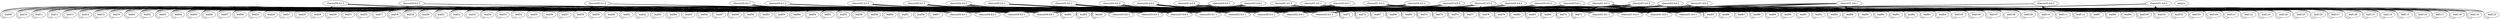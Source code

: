 graph dc1 {
 "leaf01" [function="leaf" os="CumulusCommunity/cumulus-vx" version="3.5.0" memory="768" config="./helper_scripts/extra_switch_config.sh"]
 "leaf02" [function="leaf" os="CumulusCommunity/cumulus-vx" version="3.5.0" memory="768" config="./helper_scripts/extra_switch_config.sh"]
 "leaf03" [function="leaf" os="CumulusCommunity/cumulus-vx" version="3.5.0" memory="768" config="./helper_scripts/extra_switch_config.sh"]
 "leaf04" [function="leaf" os="CumulusCommunity/cumulus-vx" version="3.5.0" memory="768" config="./helper_scripts/extra_switch_config.sh"]
 "leaf05" [function="leaf" os="CumulusCommunity/cumulus-vx" version="3.5.0" memory="768" config="./helper_scripts/extra_switch_config.sh"]
 "leaf06" [function="leaf" os="CumulusCommunity/cumulus-vx" version="3.5.0" memory="768" config="./helper_scripts/extra_switch_config.sh"]
 "leaf07" [function="leaf" os="CumulusCommunity/cumulus-vx" version="3.5.0" memory="768" config="./helper_scripts/extra_switch_config.sh"]
 "leaf08" [function="leaf" os="CumulusCommunity/cumulus-vx" version="3.5.0" memory="768" config="./helper_scripts/extra_switch_config.sh"]
 "leaf09" [function="leaf" os="CumulusCommunity/cumulus-vx" version="3.5.0" memory="768" config="./helper_scripts/extra_switch_config.sh"]
 "leaf10" [function="leaf" os="CumulusCommunity/cumulus-vx" version="3.5.0" memory="768" config="./helper_scripts/extra_switch_config.sh"]
 "leaf11" [function="leaf" os="CumulusCommunity/cumulus-vx" version="3.5.0" memory="768" config="./helper_scripts/extra_switch_config.sh"]
 "leaf12" [function="leaf" os="CumulusCommunity/cumulus-vx" version="3.5.0" memory="768" config="./helper_scripts/extra_switch_config.sh"]
 "leaf13" [function="leaf" os="CumulusCommunity/cumulus-vx" version="3.5.0" memory="768" config="./helper_scripts/extra_switch_config.sh"]
 "leaf14" [function="leaf" os="CumulusCommunity/cumulus-vx" version="3.5.0" memory="768" config="./helper_scripts/extra_switch_config.sh"]
 "leaf15" [function="leaf" os="CumulusCommunity/cumulus-vx" version="3.5.0" memory="768" config="./helper_scripts/extra_switch_config.sh"]
 "leaf16" [function="leaf" os="CumulusCommunity/cumulus-vx" version="3.5.0" memory="768" config="./helper_scripts/extra_switch_config.sh"]
 "leaf17" [function="leaf" os="CumulusCommunity/cumulus-vx" version="3.5.0" memory="768" config="./helper_scripts/extra_switch_config.sh"]
 "leaf18" [function="leaf" os="CumulusCommunity/cumulus-vx" version="3.5.0" memory="768" config="./helper_scripts/extra_switch_config.sh"]
 "leaf19" [function="leaf" os="CumulusCommunity/cumulus-vx" version="3.5.0" memory="768" config="./helper_scripts/extra_switch_config.sh"]
 "leaf20" [function="leaf" os="CumulusCommunity/cumulus-vx" version="3.5.0" memory="768" config="./helper_scripts/extra_switch_config.sh"]
 "leaf21" [function="leaf" os="CumulusCommunity/cumulus-vx" version="3.5.0" memory="768" config="./helper_scripts/extra_switch_config.sh"]
 "leaf22" [function="leaf" os="CumulusCommunity/cumulus-vx" version="3.5.0" memory="768" config="./helper_scripts/extra_switch_config.sh"]
 "leaf23" [function="leaf" os="CumulusCommunity/cumulus-vx" version="3.5.0" memory="768" config="./helper_scripts/extra_switch_config.sh"]
 "leaf24" [function="leaf" os="CumulusCommunity/cumulus-vx" version="3.5.0" memory="768" config="./helper_scripts/extra_switch_config.sh"]
 "leaf25" [function="leaf" os="CumulusCommunity/cumulus-vx" version="3.5.0" memory="768" config="./helper_scripts/extra_switch_config.sh"]
 "leaf26" [function="leaf" os="CumulusCommunity/cumulus-vx" version="3.5.0" memory="768" config="./helper_scripts/extra_switch_config.sh"]
 "leaf27" [function="leaf" os="CumulusCommunity/cumulus-vx" version="3.5.0" memory="768" config="./helper_scripts/extra_switch_config.sh"]
 "leaf28" [function="leaf" os="CumulusCommunity/cumulus-vx" version="3.5.0" memory="768" config="./helper_scripts/extra_switch_config.sh"]
 "leaf29" [function="leaf" os="CumulusCommunity/cumulus-vx" version="3.5.0" memory="768" config="./helper_scripts/extra_switch_config.sh"]
 "leaf30" [function="leaf" os="CumulusCommunity/cumulus-vx" version="3.5.0" memory="768" config="./helper_scripts/extra_switch_config.sh"]
 "leaf31" [function="leaf" os="CumulusCommunity/cumulus-vx" version="3.5.0" memory="768" config="./helper_scripts/extra_switch_config.sh"]
 "leaf32" [function="leaf" os="CumulusCommunity/cumulus-vx" version="3.5.0" memory="768" config="./helper_scripts/extra_switch_config.sh"]
 "leaf33" [function="leaf" os="CumulusCommunity/cumulus-vx" version="3.5.0" memory="768" config="./helper_scripts/extra_switch_config.sh"]
 "leaf34" [function="leaf" os="CumulusCommunity/cumulus-vx" version="3.5.0" memory="768" config="./helper_scripts/extra_switch_config.sh"]
 "leaf35" [function="leaf" os="CumulusCommunity/cumulus-vx" version="3.5.0" memory="768" config="./helper_scripts/extra_switch_config.sh"]
 "leaf36" [function="leaf" os="CumulusCommunity/cumulus-vx" version="3.5.0" memory="768" config="./helper_scripts/extra_switch_config.sh"]
 "leaf37" [function="leaf" os="CumulusCommunity/cumulus-vx" version="3.5.0" memory="768" config="./helper_scripts/extra_switch_config.sh"]
 "leaf38" [function="leaf" os="CumulusCommunity/cumulus-vx" version="3.5.0" memory="768" config="./helper_scripts/extra_switch_config.sh"]
 "leaf39" [function="leaf" os="CumulusCommunity/cumulus-vx" version="3.5.0" memory="768" config="./helper_scripts/extra_switch_config.sh"]
 "leaf40" [function="leaf" os="CumulusCommunity/cumulus-vx" version="3.5.0" memory="768" config="./helper_scripts/extra_switch_config.sh"]
 "leaf41" [function="leaf" os="CumulusCommunity/cumulus-vx" version="3.5.0" memory="768" config="./helper_scripts/extra_switch_config.sh"]
 "leaf42" [function="leaf" os="CumulusCommunity/cumulus-vx" version="3.5.0" memory="768" config="./helper_scripts/extra_switch_config.sh"]
 "leaf43" [function="leaf" os="CumulusCommunity/cumulus-vx" version="3.5.0" memory="768" config="./helper_scripts/extra_switch_config.sh"]
 "leaf44" [function="leaf" os="CumulusCommunity/cumulus-vx" version="3.5.0" memory="768" config="./helper_scripts/extra_switch_config.sh"]
 "leaf45" [function="leaf" os="CumulusCommunity/cumulus-vx" version="3.5.0" memory="768" config="./helper_scripts/extra_switch_config.sh"]
 "leaf46" [function="leaf" os="CumulusCommunity/cumulus-vx" version="3.5.0" memory="768" config="./helper_scripts/extra_switch_config.sh"]
 "leaf47" [function="leaf" os="CumulusCommunity/cumulus-vx" version="3.5.0" memory="768" config="./helper_scripts/extra_switch_config.sh"]
 "leaf48" [function="leaf" os="CumulusCommunity/cumulus-vx" version="3.5.0" memory="768" config="./helper_scripts/extra_switch_config.sh"]
 "leaf49" [function="leaf" os="CumulusCommunity/cumulus-vx" version="3.5.0" memory="768" config="./helper_scripts/extra_switch_config.sh"]
 "leaf50" [function="leaf" os="CumulusCommunity/cumulus-vx" version="3.5.0" memory="768" config="./helper_scripts/extra_switch_config.sh"]
 "leaf51" [function="leaf" os="CumulusCommunity/cumulus-vx" version="3.5.0" memory="768" config="./helper_scripts/extra_switch_config.sh"]
 "leaf52" [function="leaf" os="CumulusCommunity/cumulus-vx" version="3.5.0" memory="768" config="./helper_scripts/extra_switch_config.sh"]
 "leaf53" [function="leaf" os="CumulusCommunity/cumulus-vx" version="3.5.0" memory="768" config="./helper_scripts/extra_switch_config.sh"]
 "leaf54" [function="leaf" os="CumulusCommunity/cumulus-vx" version="3.5.0" memory="768" config="./helper_scripts/extra_switch_config.sh"]
 "leaf55" [function="leaf" os="CumulusCommunity/cumulus-vx" version="3.5.0" memory="768" config="./helper_scripts/extra_switch_config.sh"]
 "leaf56" [function="leaf" os="CumulusCommunity/cumulus-vx" version="3.5.0" memory="768" config="./helper_scripts/extra_switch_config.sh"]
 "leaf57" [function="leaf" os="CumulusCommunity/cumulus-vx" version="3.5.0" memory="768" config="./helper_scripts/extra_switch_config.sh"]
 "leaf58" [function="leaf" os="CumulusCommunity/cumulus-vx" version="3.5.0" memory="768" config="./helper_scripts/extra_switch_config.sh"]
 "leaf59" [function="leaf" os="CumulusCommunity/cumulus-vx" version="3.5.0" memory="768" config="./helper_scripts/extra_switch_config.sh"]
 "leaf60" [function="leaf" os="CumulusCommunity/cumulus-vx" version="3.5.0" memory="768" config="./helper_scripts/extra_switch_config.sh"]
 "leaf61" [function="leaf" os="CumulusCommunity/cumulus-vx" version="3.5.0" memory="768" config="./helper_scripts/extra_switch_config.sh"]
 "leaf62" [function="leaf" os="CumulusCommunity/cumulus-vx" version="3.5.0" memory="768" config="./helper_scripts/extra_switch_config.sh"]
 "leaf63" [function="leaf" os="CumulusCommunity/cumulus-vx" version="3.5.0" memory="768" config="./helper_scripts/extra_switch_config.sh"]
 "leaf64" [function="leaf" os="CumulusCommunity/cumulus-vx" version="3.5.0" memory="768" config="./helper_scripts/extra_switch_config.sh"]
 "leaf65" [function="leaf" os="CumulusCommunity/cumulus-vx" version="3.5.0" memory="768" config="./helper_scripts/extra_switch_config.sh"]
 "leaf66" [function="leaf" os="CumulusCommunity/cumulus-vx" version="3.5.0" memory="768" config="./helper_scripts/extra_switch_config.sh"]
 "leaf67" [function="leaf" os="CumulusCommunity/cumulus-vx" version="3.5.0" memory="768" config="./helper_scripts/extra_switch_config.sh"]
 "leaf68" [function="leaf" os="CumulusCommunity/cumulus-vx" version="3.5.0" memory="768" config="./helper_scripts/extra_switch_config.sh"]
 "leaf69" [function="leaf" os="CumulusCommunity/cumulus-vx" version="3.5.0" memory="768" config="./helper_scripts/extra_switch_config.sh"]
 "leaf70" [function="leaf" os="CumulusCommunity/cumulus-vx" version="3.5.0" memory="768" config="./helper_scripts/extra_switch_config.sh"]
 "leaf71" [function="leaf" os="CumulusCommunity/cumulus-vx" version="3.5.0" memory="768" config="./helper_scripts/extra_switch_config.sh"]
 "leaf72" [function="leaf" os="CumulusCommunity/cumulus-vx" version="3.5.0" memory="768" config="./helper_scripts/extra_switch_config.sh"]
 "leaf73" [function="leaf" os="CumulusCommunity/cumulus-vx" version="3.5.0" memory="768" config="./helper_scripts/extra_switch_config.sh"]
 "leaf74" [function="leaf" os="CumulusCommunity/cumulus-vx" version="3.5.0" memory="768" config="./helper_scripts/extra_switch_config.sh"]
 "leaf75" [function="leaf" os="CumulusCommunity/cumulus-vx" version="3.5.0" memory="768" config="./helper_scripts/extra_switch_config.sh"]
 "leaf76" [function="leaf" os="CumulusCommunity/cumulus-vx" version="3.5.0" memory="768" config="./helper_scripts/extra_switch_config.sh"]
 "leaf77" [function="leaf" os="CumulusCommunity/cumulus-vx" version="3.5.0" memory="768" config="./helper_scripts/extra_switch_config.sh"]
 "leaf78" [function="leaf" os="CumulusCommunity/cumulus-vx" version="3.5.0" memory="768" config="./helper_scripts/extra_switch_config.sh"]
 "leaf79" [function="leaf" os="CumulusCommunity/cumulus-vx" version="3.5.0" memory="768" config="./helper_scripts/extra_switch_config.sh"]
 "leaf80" [function="leaf" os="CumulusCommunity/cumulus-vx" version="3.5.0" memory="768" config="./helper_scripts/extra_switch_config.sh"]
 "leaf81" [function="leaf" os="CumulusCommunity/cumulus-vx" version="3.5.0" memory="768" config="./helper_scripts/extra_switch_config.sh"]
 "leaf82" [function="leaf" os="CumulusCommunity/cumulus-vx" version="3.5.0" memory="768" config="./helper_scripts/extra_switch_config.sh"]
 "leaf83" [function="leaf" os="CumulusCommunity/cumulus-vx" version="3.5.0" memory="768" config="./helper_scripts/extra_switch_config.sh"]
 "leaf84" [function="leaf" os="CumulusCommunity/cumulus-vx" version="3.5.0" memory="768" config="./helper_scripts/extra_switch_config.sh"]
 "leaf85" [function="leaf" os="CumulusCommunity/cumulus-vx" version="3.5.0" memory="768" config="./helper_scripts/extra_switch_config.sh"]
 "leaf86" [function="leaf" os="CumulusCommunity/cumulus-vx" version="3.5.0" memory="768" config="./helper_scripts/extra_switch_config.sh"]
 "leaf87" [function="leaf" os="CumulusCommunity/cumulus-vx" version="3.5.0" memory="768" config="./helper_scripts/extra_switch_config.sh"]
 "leaf88" [function="leaf" os="CumulusCommunity/cumulus-vx" version="3.5.0" memory="768" config="./helper_scripts/extra_switch_config.sh"]
 "leaf89" [function="leaf" os="CumulusCommunity/cumulus-vx" version="3.5.0" memory="768" config="./helper_scripts/extra_switch_config.sh"]
 "leaf90" [function="leaf" os="CumulusCommunity/cumulus-vx" version="3.5.0" memory="768" config="./helper_scripts/extra_switch_config.sh"]
 "leaf91" [function="leaf" os="CumulusCommunity/cumulus-vx" version="3.5.0" memory="768" config="./helper_scripts/extra_switch_config.sh"]
 "leaf92" [function="leaf" os="CumulusCommunity/cumulus-vx" version="3.5.0" memory="768" config="./helper_scripts/extra_switch_config.sh"]
 "leaf93" [function="leaf" os="CumulusCommunity/cumulus-vx" version="3.5.0" memory="768" config="./helper_scripts/extra_switch_config.sh"]
 "leaf94" [function="leaf" os="CumulusCommunity/cumulus-vx" version="3.5.0" memory="768" config="./helper_scripts/extra_switch_config.sh"]
 "leaf95" [function="leaf" os="CumulusCommunity/cumulus-vx" version="3.5.0" memory="768" config="./helper_scripts/extra_switch_config.sh"]
 "leaf96" [function="leaf" os="CumulusCommunity/cumulus-vx" version="3.5.0" memory="768" config="./helper_scripts/extra_switch_config.sh"]
 "leaf97" [function="leaf" os="CumulusCommunity/cumulus-vx" version="3.5.0" memory="768" config="./helper_scripts/extra_switch_config.sh"]
 "leaf98" [function="leaf" os="CumulusCommunity/cumulus-vx" version="3.5.0" memory="768" config="./helper_scripts/extra_switch_config.sh"]
 "leaf99" [function="leaf" os="CumulusCommunity/cumulus-vx" version="3.5.0" memory="768" config="./helper_scripts/extra_switch_config.sh"]
 "leaf100" [function="leaf" os="CumulusCommunity/cumulus-vx" version="3.5.0" memory="768" config="./helper_scripts/extra_switch_config.sh"]
 "leaf101" [function="leaf" os="CumulusCommunity/cumulus-vx" version="3.5.0" memory="768" config="./helper_scripts/extra_switch_config.sh"]
 "leaf102" [function="leaf" os="CumulusCommunity/cumulus-vx" version="3.5.0" memory="768" config="./helper_scripts/extra_switch_config.sh"]
 "leaf103" [function="leaf" os="CumulusCommunity/cumulus-vx" version="3.5.0" memory="768" config="./helper_scripts/extra_switch_config.sh"]
 "leaf104" [function="leaf" os="CumulusCommunity/cumulus-vx" version="3.5.0" memory="768" config="./helper_scripts/extra_switch_config.sh"]
 "leaf105" [function="leaf" os="CumulusCommunity/cumulus-vx" version="3.5.0" memory="768" config="./helper_scripts/extra_switch_config.sh"]
 "leaf106" [function="leaf" os="CumulusCommunity/cumulus-vx" version="3.5.0" memory="768" config="./helper_scripts/extra_switch_config.sh"]
 "leaf107" [function="leaf" os="CumulusCommunity/cumulus-vx" version="3.5.0" memory="768" config="./helper_scripts/extra_switch_config.sh"]
 "leaf108" [function="leaf" os="CumulusCommunity/cumulus-vx" version="3.5.0" memory="768" config="./helper_scripts/extra_switch_config.sh"]
 "leaf109" [function="leaf" os="CumulusCommunity/cumulus-vx" version="3.5.0" memory="768" config="./helper_scripts/extra_switch_config.sh"]
 "leaf110" [function="leaf" os="CumulusCommunity/cumulus-vx" version="3.5.0" memory="768" config="./helper_scripts/extra_switch_config.sh"]
 "leaf111" [function="leaf" os="CumulusCommunity/cumulus-vx" version="3.5.0" memory="768" config="./helper_scripts/extra_switch_config.sh"]
 "leaf112" [function="leaf" os="CumulusCommunity/cumulus-vx" version="3.5.0" memory="768" config="./helper_scripts/extra_switch_config.sh"]
 "leaf113" [function="leaf" os="CumulusCommunity/cumulus-vx" version="3.5.0" memory="768" config="./helper_scripts/extra_switch_config.sh"]
 "leaf114" [function="leaf" os="CumulusCommunity/cumulus-vx" version="3.5.0" memory="768" config="./helper_scripts/extra_switch_config.sh"]
 "leaf115" [function="leaf" os="CumulusCommunity/cumulus-vx" version="3.5.0" memory="768" config="./helper_scripts/extra_switch_config.sh"]
 "leaf116" [function="leaf" os="CumulusCommunity/cumulus-vx" version="3.5.0" memory="768" config="./helper_scripts/extra_switch_config.sh"]
 "leaf117" [function="leaf" os="CumulusCommunity/cumulus-vx" version="3.5.0" memory="768" config="./helper_scripts/extra_switch_config.sh"]
 "leaf118" [function="leaf" os="CumulusCommunity/cumulus-vx" version="3.5.0" memory="768" config="./helper_scripts/extra_switch_config.sh"]
 "leaf119" [function="leaf" os="CumulusCommunity/cumulus-vx" version="3.5.0" memory="768" config="./helper_scripts/extra_switch_config.sh"]
 "leaf120" [function="leaf" os="CumulusCommunity/cumulus-vx" version="3.5.0" memory="768" config="./helper_scripts/extra_switch_config.sh"]
 "leaf121" [function="leaf" os="CumulusCommunity/cumulus-vx" version="3.5.0" memory="768" config="./helper_scripts/extra_switch_config.sh"]
 "leaf122" [function="leaf" os="CumulusCommunity/cumulus-vx" version="3.5.0" memory="768" config="./helper_scripts/extra_switch_config.sh"]
 "leaf123" [function="leaf" os="CumulusCommunity/cumulus-vx" version="3.5.0" memory="768" config="./helper_scripts/extra_switch_config.sh"]
 "leaf124" [function="leaf" os="CumulusCommunity/cumulus-vx" version="3.5.0" memory="768" config="./helper_scripts/extra_switch_config.sh"]
 "leaf125" [function="leaf" os="CumulusCommunity/cumulus-vx" version="3.5.0" memory="768" config="./helper_scripts/extra_switch_config.sh"]
 "leaf126" [function="leaf" os="CumulusCommunity/cumulus-vx" version="3.5.0" memory="768" config="./helper_scripts/extra_switch_config.sh"]
 "leaf127" [function="leaf" os="CumulusCommunity/cumulus-vx" version="3.5.0" memory="768" config="./helper_scripts/extra_switch_config.sh"]
 "leaf128" [function="leaf" os="CumulusCommunity/cumulus-vx" version="3.5.0" memory="768" config="./helper_scripts/extra_switch_config.sh"]
 "netq-ts" [function="host" os="cumulus/ts" memory="1024" ]

 "chassis01-lc1-1" [function="spine" os="CumulusCommunity/cumulus-vx" version="3.5.0" memory="768" config="./helper_scripts/extra_switch_config.sh"]
 "chassis01-lc1-2" [function="spine" os="CumulusCommunity/cumulus-vx" version="3.5.0" memory="768" config="./helper_scripts/extra_switch_config.sh"]
 "chassis01-lc2-1" [function="spine" os="CumulusCommunity/cumulus-vx" version="3.5.0" memory="768" config="./helper_scripts/extra_switch_config.sh"]
 "chassis01-lc2-2" [function="spine" os="CumulusCommunity/cumulus-vx" version="3.5.0" memory="768" config="./helper_scripts/extra_switch_config.sh"]
 "chassis01-lc3-1" [function="spine" os="CumulusCommunity/cumulus-vx" version="3.5.0" memory="768" config="./helper_scripts/extra_switch_config.sh"]
 "chassis01-lc3-2" [function="spine" os="CumulusCommunity/cumulus-vx" version="3.5.0" memory="768" config="./helper_scripts/extra_switch_config.sh"]
 "chassis01-lc4-1" [function="spine" os="CumulusCommunity/cumulus-vx" version="3.5.0" memory="768" config="./helper_scripts/extra_switch_config.sh"]
 "chassis01-lc4-2" [function="spine" os="CumulusCommunity/cumulus-vx" version="3.5.0" memory="768" config="./helper_scripts/extra_switch_config.sh"]
 "chassis01-fc1-1" [function="spine" os="CumulusCommunity/cumulus-vx" version="3.5.0" memory="768" config="./helper_scripts/extra_switch_config.sh"]
 "chassis01-fc2-1" [function="spine" os="CumulusCommunity/cumulus-vx" version="3.5.0" memory="768" config="./helper_scripts/extra_switch_config.sh"]
 "chassis01-fc3-1" [function="spine" os="CumulusCommunity/cumulus-vx" version="3.5.0" memory="768" config="./helper_scripts/extra_switch_config.sh"]
 "chassis01-fc4-1" [function="spine" os="CumulusCommunity/cumulus-vx" version="3.5.0" memory="768" config="./helper_scripts/extra_switch_config.sh"]

 "chassis02-lc1-1" [function="spine" os="CumulusCommunity/cumulus-vx" version="3.5.0" memory="768" config="./helper_scripts/extra_switch_config.sh"]
 "chassis02-lc1-2" [function="spine" os="CumulusCommunity/cumulus-vx" version="3.5.0" memory="768" config="./helper_scripts/extra_switch_config.sh"]
 "chassis02-lc2-1" [function="spine" os="CumulusCommunity/cumulus-vx" version="3.5.0" memory="768" config="./helper_scripts/extra_switch_config.sh"]
 "chassis02-lc2-2" [function="spine" os="CumulusCommunity/cumulus-vx" version="3.5.0" memory="768" config="./helper_scripts/extra_switch_config.sh"]
 "chassis02-lc3-1" [function="spine" os="CumulusCommunity/cumulus-vx" version="3.5.0" memory="768" config="./helper_scripts/extra_switch_config.sh"]
 "chassis02-lc3-2" [function="spine" os="CumulusCommunity/cumulus-vx" version="3.5.0" memory="768" config="./helper_scripts/extra_switch_config.sh"]
 "chassis02-lc4-1" [function="spine" os="CumulusCommunity/cumulus-vx" version="3.5.0" memory="768" config="./helper_scripts/extra_switch_config.sh"]
 "chassis02-lc4-2" [function="spine" os="CumulusCommunity/cumulus-vx" version="3.5.0" memory="768" config="./helper_scripts/extra_switch_config.sh"]
 "chassis02-fc1-1" [function="spine" os="CumulusCommunity/cumulus-vx" version="3.5.0" memory="768" config="./helper_scripts/extra_switch_config.sh"]
 "chassis02-fc2-1" [function="spine" os="CumulusCommunity/cumulus-vx" version="3.5.0" memory="768" config="./helper_scripts/extra_switch_config.sh"]
 "chassis02-fc3-1" [function="spine" os="CumulusCommunity/cumulus-vx" version="3.5.0" memory="768" config="./helper_scripts/extra_switch_config.sh"]
 "chassis02-fc4-1" [function="spine" os="CumulusCommunity/cumulus-vx" version="3.5.0" memory="768" config="./helper_scripts/extra_switch_config.sh"]

 "chassis03-lc1-1" [function="spine" os="CumulusCommunity/cumulus-vx" version="3.5.0" memory="768" config="./helper_scripts/extra_switch_config.sh"]
 "chassis03-lc1-2" [function="spine" os="CumulusCommunity/cumulus-vx" version="3.5.0" memory="768" config="./helper_scripts/extra_switch_config.sh"]
 "chassis03-lc2-1" [function="spine" os="CumulusCommunity/cumulus-vx" version="3.5.0" memory="768" config="./helper_scripts/extra_switch_config.sh"]
 "chassis03-lc2-2" [function="spine" os="CumulusCommunity/cumulus-vx" version="3.5.0" memory="768" config="./helper_scripts/extra_switch_config.sh"]
 "chassis03-lc3-1" [function="spine" os="CumulusCommunity/cumulus-vx" version="3.5.0" memory="768" config="./helper_scripts/extra_switch_config.sh"]
 "chassis03-lc3-2" [function="spine" os="CumulusCommunity/cumulus-vx" version="3.5.0" memory="768" config="./helper_scripts/extra_switch_config.sh"]
 "chassis03-lc4-1" [function="spine" os="CumulusCommunity/cumulus-vx" version="3.5.0" memory="768" config="./helper_scripts/extra_switch_config.sh"]
 "chassis03-lc4-2" [function="spine" os="CumulusCommunity/cumulus-vx" version="3.5.0" memory="768" config="./helper_scripts/extra_switch_config.sh"]
 "chassis03-fc1-1" [function="spine" os="CumulusCommunity/cumulus-vx" version="3.5.0" memory="768" config="./helper_scripts/extra_switch_config.sh"]
 "chassis03-fc2-1" [function="spine" os="CumulusCommunity/cumulus-vx" version="3.5.0" memory="768" config="./helper_scripts/extra_switch_config.sh"]
 "chassis03-fc3-1" [function="spine" os="CumulusCommunity/cumulus-vx" version="3.5.0" memory="768" config="./helper_scripts/extra_switch_config.sh"]
 "chassis03-fc4-1" [function="spine" os="CumulusCommunity/cumulus-vx" version="3.5.0" memory="768" config="./helper_scripts/extra_switch_config.sh"]

 "chassis04-lc1-1" [function="spine" os="CumulusCommunity/cumulus-vx" version="3.5.0" memory="768" config="./helper_scripts/extra_switch_config.sh"]
 "chassis04-lc1-2" [function="spine" os="CumulusCommunity/cumulus-vx" version="3.5.0" memory="768" config="./helper_scripts/extra_switch_config.sh"]
 "chassis04-lc2-1" [function="spine" os="CumulusCommunity/cumulus-vx" version="3.5.0" memory="768" config="./helper_scripts/extra_switch_config.sh"]
 "chassis04-lc2-2" [function="spine" os="CumulusCommunity/cumulus-vx" version="3.5.0" memory="768" config="./helper_scripts/extra_switch_config.sh"]
 "chassis04-lc3-1" [function="spine" os="CumulusCommunity/cumulus-vx" version="3.5.0" memory="768" config="./helper_scripts/extra_switch_config.sh"]
 "chassis04-lc3-2" [function="spine" os="CumulusCommunity/cumulus-vx" version="3.5.0" memory="768" config="./helper_scripts/extra_switch_config.sh"]
 "chassis04-lc4-1" [function="spine" os="CumulusCommunity/cumulus-vx" version="3.5.0" memory="768" config="./helper_scripts/extra_switch_config.sh"]
 "chassis04-lc4-2" [function="spine" os="CumulusCommunity/cumulus-vx" version="3.5.0" memory="768" config="./helper_scripts/extra_switch_config.sh"]
 "chassis04-fc1-1" [function="spine" os="CumulusCommunity/cumulus-vx" version="3.5.0" memory="768" config="./helper_scripts/extra_switch_config.sh"]
 "chassis04-fc2-1" [function="spine" os="CumulusCommunity/cumulus-vx" version="3.5.0" memory="768" config="./helper_scripts/extra_switch_config.sh"]
 "chassis04-fc3-1" [function="spine" os="CumulusCommunity/cumulus-vx" version="3.5.0" memory="768" config="./helper_scripts/extra_switch_config.sh"]
 "chassis04-fc4-1" [function="spine" os="CumulusCommunity/cumulus-vx" version="3.5.0" memory="768" config="./helper_scripts/extra_switch_config.sh"]



 "chassis01-lc1-1":"swp1" -- "leaf01":"swp1"
 "chassis01-lc1-1":"swp2" -- "leaf02":"swp1"
 "chassis01-lc1-1":"swp3" -- "leaf03":"swp1"
 "chassis01-lc1-1":"swp4" -- "leaf04":"swp1"
 "chassis01-lc1-1":"swp5" -- "leaf05":"swp1"
 "chassis01-lc1-1":"swp6" -- "leaf06":"swp1"
 "chassis01-lc1-1":"swp7" -- "leaf07":"swp1"
 "chassis01-lc1-1":"swp8" -- "leaf08":"swp1"
 "chassis01-lc1-1":"swp9" -- "leaf09":"swp1"
 "chassis01-lc1-1":"swp10" -- "leaf10":"swp1"
 "chassis01-lc1-1":"swp11" -- "leaf11":"swp1"
 "chassis01-lc1-1":"swp12" -- "leaf12":"swp1"
 "chassis01-lc1-1":"swp13" -- "leaf13":"swp1"
 "chassis01-lc1-1":"swp14" -- "leaf14":"swp1"
 "chassis01-lc1-1":"swp15" -- "leaf15":"swp1"
 "chassis01-lc1-1":"swp16" -- "leaf16":"swp1"
 "chassis01-lc1-2":"swp1" -- "leaf17":"swp1"
 "chassis01-lc1-2":"swp2" -- "leaf18":"swp1"
 "chassis01-lc1-2":"swp3" -- "leaf19":"swp1"
 "chassis01-lc1-2":"swp4" -- "leaf20":"swp1"
 "chassis01-lc1-2":"swp5" -- "leaf21":"swp1"
 "chassis01-lc1-2":"swp6" -- "leaf22":"swp1"
 "chassis01-lc1-2":"swp7" -- "leaf23":"swp1"
 "chassis01-lc1-2":"swp8" -- "leaf24":"swp1"
 "chassis01-lc1-2":"swp9" -- "leaf25":"swp1"
 "chassis01-lc1-2":"swp10" -- "leaf26":"swp1"
 "chassis01-lc1-2":"swp11" -- "leaf27":"swp1"
 "chassis01-lc1-2":"swp12" -- "leaf28":"swp1"
 "chassis01-lc1-2":"swp13" -- "leaf29":"swp1"
 "chassis01-lc1-2":"swp14" -- "leaf30":"swp1"
 "chassis01-lc1-2":"swp15" -- "leaf31":"swp1"
 "chassis01-lc1-2":"swp16" -- "leaf32":"swp1"
 "chassis01-lc2-1":"swp1" -- "leaf33":"swp1"
 "chassis01-lc2-1":"swp2" -- "leaf34":"swp1"
 "chassis01-lc2-1":"swp3" -- "leaf35":"swp1"
 "chassis01-lc2-1":"swp4" -- "leaf36":"swp1"
 "chassis01-lc2-1":"swp5" -- "leaf37":"swp1"
 "chassis01-lc2-1":"swp6" -- "leaf38":"swp1"
 "chassis01-lc2-1":"swp7" -- "leaf39":"swp1"
 "chassis01-lc2-1":"swp8" -- "leaf40":"swp1"
 "chassis01-lc2-1":"swp9" -- "leaf41":"swp1"
 "chassis01-lc2-1":"swp10" -- "leaf42":"swp1"
 "chassis01-lc2-1":"swp11" -- "leaf43":"swp1"
 "chassis01-lc2-1":"swp12" -- "leaf44":"swp1"
 "chassis01-lc2-1":"swp13" -- "leaf45":"swp1"
 "chassis01-lc2-1":"swp14" -- "leaf46":"swp1"
 "chassis01-lc2-1":"swp15" -- "leaf47":"swp1"
 "chassis01-lc2-1":"swp16" -- "leaf48":"swp1"
 "chassis01-lc2-2":"swp1" -- "leaf49":"swp1"
 "chassis01-lc2-2":"swp2" -- "leaf50":"swp1"
 "chassis01-lc2-2":"swp3" -- "leaf51":"swp1"
 "chassis01-lc2-2":"swp4" -- "leaf52":"swp1"
 "chassis01-lc2-2":"swp5" -- "leaf53":"swp1"
 "chassis01-lc2-2":"swp6" -- "leaf54":"swp1"
 "chassis01-lc2-2":"swp7" -- "leaf55":"swp1"
 "chassis01-lc2-2":"swp8" -- "leaf56":"swp1"
 "chassis01-lc2-2":"swp9" -- "leaf57":"swp1"
 "chassis01-lc2-2":"swp10" -- "leaf58":"swp1"
 "chassis01-lc2-2":"swp11" -- "leaf59":"swp1"
 "chassis01-lc2-2":"swp12" -- "leaf60":"swp1"
 "chassis01-lc2-2":"swp13" -- "leaf61":"swp1"
 "chassis01-lc2-2":"swp14" -- "leaf62":"swp1"
 "chassis01-lc2-2":"swp15" -- "leaf63":"swp1"
 "chassis01-lc2-2":"swp16" -- "leaf64":"swp1"
 "chassis01-lc3-1":"swp1" -- "leaf65":"swp1"
 "chassis01-lc3-1":"swp2" -- "leaf66":"swp1"
 "chassis01-lc3-1":"swp3" -- "leaf67":"swp1"
 "chassis01-lc3-1":"swp4" -- "leaf68":"swp1"
 "chassis01-lc3-1":"swp5" -- "leaf69":"swp1"
 "chassis01-lc3-1":"swp6" -- "leaf70":"swp1"
 "chassis01-lc3-1":"swp7" -- "leaf71":"swp1"
 "chassis01-lc3-1":"swp8" -- "leaf72":"swp1"
 "chassis01-lc3-1":"swp9" -- "leaf73":"swp1"
 "chassis01-lc3-1":"swp10" -- "leaf74":"swp1"
 "chassis01-lc3-1":"swp11" -- "leaf75":"swp1"
 "chassis01-lc3-1":"swp12" -- "leaf76":"swp1"
 "chassis01-lc3-1":"swp13" -- "leaf77":"swp1"
 "chassis01-lc3-1":"swp14" -- "leaf78":"swp1"
 "chassis01-lc3-1":"swp15" -- "leaf79":"swp1"
 "chassis01-lc3-1":"swp16" -- "leaf80":"swp1"
 "chassis01-lc3-2":"swp1" -- "leaf81":"swp1"
 "chassis01-lc3-2":"swp2" -- "leaf82":"swp1"
 "chassis01-lc3-2":"swp3" -- "leaf83":"swp1"
 "chassis01-lc3-2":"swp4" -- "leaf84":"swp1"
 "chassis01-lc3-2":"swp5" -- "leaf85":"swp1"
 "chassis01-lc3-2":"swp6" -- "leaf86":"swp1"
 "chassis01-lc3-2":"swp7" -- "leaf87":"swp1"
 "chassis01-lc3-2":"swp8" -- "leaf88":"swp1"
 "chassis01-lc3-2":"swp9" -- "leaf89":"swp1"
 "chassis01-lc3-2":"swp10" -- "leaf90":"swp1"
 "chassis01-lc3-2":"swp11" -- "leaf91":"swp1"
 "chassis01-lc3-2":"swp12" -- "leaf92":"swp1"
 "chassis01-lc3-2":"swp13" -- "leaf93":"swp1"
 "chassis01-lc3-2":"swp14" -- "leaf94":"swp1"
 "chassis01-lc3-2":"swp15" -- "leaf95":"swp1"
 "chassis01-lc3-2":"swp16" -- "leaf96":"swp1"
 "chassis01-lc4-1":"swp1" -- "leaf97":"swp1"
 "chassis01-lc4-1":"swp2" -- "leaf98":"swp1"
 "chassis01-lc4-1":"swp3" -- "leaf99":"swp1"
 "chassis01-lc4-1":"swp4" -- "leaf100":"swp1"
 "chassis01-lc4-1":"swp5" -- "leaf101":"swp1"
 "chassis01-lc4-1":"swp6" -- "leaf102":"swp1"
 "chassis01-lc4-1":"swp7" -- "leaf103":"swp1"
 "chassis01-lc4-1":"swp8" -- "leaf104":"swp1"
 "chassis01-lc4-1":"swp9" -- "leaf105":"swp1"
 "chassis01-lc4-1":"swp10" -- "leaf106":"swp1"
 "chassis01-lc4-1":"swp11" -- "leaf107":"swp1"
 "chassis01-lc4-1":"swp12" -- "leaf108":"swp1"
 "chassis01-lc4-1":"swp13" -- "leaf109":"swp1"
 "chassis01-lc4-1":"swp14" -- "leaf110":"swp1"
 "chassis01-lc4-1":"swp15" -- "leaf111":"swp1"
 "chassis01-lc4-1":"swp16" -- "leaf112":"swp1"
 "chassis01-lc4-2":"swp1" -- "leaf113":"swp1"
 "chassis01-lc4-2":"swp2" -- "leaf114":"swp1"
 "chassis01-lc4-2":"swp3" -- "leaf115":"swp1"
 "chassis01-lc4-2":"swp4" -- "leaf116":"swp1"
 "chassis01-lc4-2":"swp5" -- "leaf117":"swp1"
 "chassis01-lc4-2":"swp6" -- "leaf118":"swp1"
 "chassis01-lc4-2":"swp7" -- "leaf119":"swp1"
 "chassis01-lc4-2":"swp8" -- "leaf120":"swp1"
 "chassis01-lc4-2":"swp9" -- "leaf121":"swp1"
 "chassis01-lc4-2":"swp10" -- "leaf122":"swp1"
 "chassis01-lc4-2":"swp11" -- "leaf123":"swp1"
 "chassis01-lc4-2":"swp12" -- "leaf124":"swp1"
 "chassis01-lc4-2":"swp13" -- "leaf125":"swp1"
 "chassis01-lc4-2":"swp14" -- "leaf126":"swp1"
 "chassis01-lc4-2":"swp15" -- "leaf127":"swp1"
 "chassis01-lc4-2":"swp16" -- "leaf128":"swp1"
 "chassis02-lc1-1":"swp1" -- "leaf01":"swp2"
 "chassis02-lc1-1":"swp2" -- "leaf02":"swp2"
 "chassis02-lc1-1":"swp3" -- "leaf03":"swp2"
 "chassis02-lc1-1":"swp4" -- "leaf04":"swp2"
 "chassis02-lc1-1":"swp5" -- "leaf05":"swp2"
 "chassis02-lc1-1":"swp6" -- "leaf06":"swp2"
 "chassis02-lc1-1":"swp7" -- "leaf07":"swp2"
 "chassis02-lc1-1":"swp8" -- "leaf08":"swp2"
 "chassis02-lc1-1":"swp9" -- "leaf09":"swp2"
 "chassis02-lc1-1":"swp10" -- "leaf10":"swp2"
 "chassis02-lc1-1":"swp11" -- "leaf11":"swp2"
 "chassis02-lc1-1":"swp12" -- "leaf12":"swp2"
 "chassis02-lc1-1":"swp13" -- "leaf13":"swp2"
 "chassis02-lc1-1":"swp14" -- "leaf14":"swp2"
 "chassis02-lc1-1":"swp15" -- "leaf15":"swp2"
 "chassis02-lc1-1":"swp16" -- "leaf16":"swp2"
 "chassis02-lc1-2":"swp1" -- "leaf17":"swp2"
 "chassis02-lc1-2":"swp2" -- "leaf18":"swp2"
 "chassis02-lc1-2":"swp3" -- "leaf19":"swp2"
 "chassis02-lc1-2":"swp4" -- "leaf20":"swp2"
 "chassis02-lc1-2":"swp5" -- "leaf21":"swp2"
 "chassis02-lc1-2":"swp6" -- "leaf22":"swp2"
 "chassis02-lc1-2":"swp7" -- "leaf23":"swp2"
 "chassis02-lc1-2":"swp8" -- "leaf24":"swp2"
 "chassis02-lc1-2":"swp9" -- "leaf25":"swp2"
 "chassis02-lc1-2":"swp10" -- "leaf26":"swp2"
 "chassis02-lc1-2":"swp11" -- "leaf27":"swp2"
 "chassis02-lc1-2":"swp12" -- "leaf28":"swp2"
 "chassis02-lc1-2":"swp13" -- "leaf29":"swp2"
 "chassis02-lc1-2":"swp14" -- "leaf30":"swp2"
 "chassis02-lc1-2":"swp15" -- "leaf31":"swp2"
 "chassis02-lc1-2":"swp16" -- "leaf32":"swp2"
 "chassis02-lc2-1":"swp1" -- "leaf33":"swp2"
 "chassis02-lc2-1":"swp2" -- "leaf34":"swp2"
 "chassis02-lc2-1":"swp3" -- "leaf35":"swp2"
 "chassis02-lc2-1":"swp4" -- "leaf36":"swp2"
 "chassis02-lc2-1":"swp5" -- "leaf37":"swp2"
 "chassis02-lc2-1":"swp6" -- "leaf38":"swp2"
 "chassis02-lc2-1":"swp7" -- "leaf39":"swp2"
 "chassis02-lc2-1":"swp8" -- "leaf40":"swp2"
 "chassis02-lc2-1":"swp9" -- "leaf41":"swp2"
 "chassis02-lc2-1":"swp10" -- "leaf42":"swp2"
 "chassis02-lc2-1":"swp11" -- "leaf43":"swp2"
 "chassis02-lc2-1":"swp12" -- "leaf44":"swp2"
 "chassis02-lc2-1":"swp13" -- "leaf45":"swp2"
 "chassis02-lc2-1":"swp14" -- "leaf46":"swp2"
 "chassis02-lc2-1":"swp15" -- "leaf47":"swp2"
 "chassis02-lc2-1":"swp16" -- "leaf48":"swp2"
 "chassis02-lc2-2":"swp1" -- "leaf49":"swp2"
 "chassis02-lc2-2":"swp2" -- "leaf50":"swp2"
 "chassis02-lc2-2":"swp3" -- "leaf51":"swp2"
 "chassis02-lc2-2":"swp4" -- "leaf52":"swp2"
 "chassis02-lc2-2":"swp5" -- "leaf53":"swp2"
 "chassis02-lc2-2":"swp6" -- "leaf54":"swp2"
 "chassis02-lc2-2":"swp7" -- "leaf55":"swp2"
 "chassis02-lc2-2":"swp8" -- "leaf56":"swp2"
 "chassis02-lc2-2":"swp9" -- "leaf57":"swp2"
 "chassis02-lc2-2":"swp10" -- "leaf58":"swp2"
 "chassis02-lc2-2":"swp11" -- "leaf59":"swp2"
 "chassis02-lc2-2":"swp12" -- "leaf60":"swp2"
 "chassis02-lc2-2":"swp13" -- "leaf61":"swp2"
 "chassis02-lc2-2":"swp14" -- "leaf62":"swp2"
 "chassis02-lc2-2":"swp15" -- "leaf63":"swp2"
 "chassis02-lc2-2":"swp16" -- "leaf64":"swp2"
 "chassis02-lc3-1":"swp1" -- "leaf65":"swp2"
 "chassis02-lc3-1":"swp2" -- "leaf66":"swp2"
 "chassis02-lc3-1":"swp3" -- "leaf67":"swp2"
 "chassis02-lc3-1":"swp4" -- "leaf68":"swp2"
 "chassis02-lc3-1":"swp5" -- "leaf69":"swp2"
 "chassis02-lc3-1":"swp6" -- "leaf70":"swp2"
 "chassis02-lc3-1":"swp7" -- "leaf71":"swp2"
 "chassis02-lc3-1":"swp8" -- "leaf72":"swp2"
 "chassis02-lc3-1":"swp9" -- "leaf73":"swp2"
 "chassis02-lc3-1":"swp10" -- "leaf74":"swp2"
 "chassis02-lc3-1":"swp11" -- "leaf75":"swp2"
 "chassis02-lc3-1":"swp12" -- "leaf76":"swp2"
 "chassis02-lc3-1":"swp13" -- "leaf77":"swp2"
 "chassis02-lc3-1":"swp14" -- "leaf78":"swp2"
 "chassis02-lc3-1":"swp15" -- "leaf79":"swp2"
 "chassis02-lc3-1":"swp16" -- "leaf80":"swp2"
 "chassis02-lc3-2":"swp1" -- "leaf81":"swp2"
 "chassis02-lc3-2":"swp2" -- "leaf82":"swp2"
 "chassis02-lc3-2":"swp3" -- "leaf83":"swp2"
 "chassis02-lc3-2":"swp4" -- "leaf84":"swp2"
 "chassis02-lc3-2":"swp5" -- "leaf85":"swp2"
 "chassis02-lc3-2":"swp6" -- "leaf86":"swp2"
 "chassis02-lc3-2":"swp7" -- "leaf87":"swp2"
 "chassis02-lc3-2":"swp8" -- "leaf88":"swp2"
 "chassis02-lc3-2":"swp9" -- "leaf89":"swp2"
 "chassis02-lc3-2":"swp10" -- "leaf90":"swp2"
 "chassis02-lc3-2":"swp11" -- "leaf91":"swp2"
 "chassis02-lc3-2":"swp12" -- "leaf92":"swp2"
 "chassis02-lc3-2":"swp13" -- "leaf93":"swp2"
 "chassis02-lc3-2":"swp14" -- "leaf94":"swp2"
 "chassis02-lc3-2":"swp15" -- "leaf95":"swp2"
 "chassis02-lc3-2":"swp16" -- "leaf96":"swp2"
 "chassis02-lc4-1":"swp1" -- "leaf97":"swp2"
 "chassis02-lc4-1":"swp2" -- "leaf98":"swp2"
 "chassis02-lc4-1":"swp3" -- "leaf99":"swp2"
 "chassis02-lc4-1":"swp4" -- "leaf100":"swp2"
 "chassis02-lc4-1":"swp5" -- "leaf101":"swp2"
 "chassis02-lc4-1":"swp6" -- "leaf102":"swp2"
 "chassis02-lc4-1":"swp7" -- "leaf103":"swp2"
 "chassis02-lc4-1":"swp8" -- "leaf104":"swp2"
 "chassis02-lc4-1":"swp9" -- "leaf105":"swp2"
 "chassis02-lc4-1":"swp10" -- "leaf106":"swp2"
 "chassis02-lc4-1":"swp11" -- "leaf107":"swp2"
 "chassis02-lc4-1":"swp12" -- "leaf108":"swp2"
 "chassis02-lc4-1":"swp13" -- "leaf109":"swp2"
 "chassis02-lc4-1":"swp14" -- "leaf110":"swp2"
 "chassis02-lc4-1":"swp15" -- "leaf111":"swp2"
 "chassis02-lc4-1":"swp16" -- "leaf112":"swp2"
 "chassis02-lc4-2":"swp1" -- "leaf113":"swp2"
 "chassis02-lc4-2":"swp2" -- "leaf114":"swp2"
 "chassis02-lc4-2":"swp3" -- "leaf115":"swp2"
 "chassis02-lc4-2":"swp4" -- "leaf116":"swp2"
 "chassis02-lc4-2":"swp5" -- "leaf117":"swp2"
 "chassis02-lc4-2":"swp6" -- "leaf118":"swp2"
 "chassis02-lc4-2":"swp7" -- "leaf119":"swp2"
 "chassis02-lc4-2":"swp8" -- "leaf120":"swp2"
 "chassis02-lc4-2":"swp9" -- "leaf121":"swp2"
 "chassis02-lc4-2":"swp10" -- "leaf122":"swp2"
 "chassis02-lc4-2":"swp11" -- "leaf123":"swp2"
 "chassis02-lc4-2":"swp12" -- "leaf124":"swp2"
 "chassis02-lc4-2":"swp13" -- "leaf125":"swp2"
 "chassis02-lc4-2":"swp14" -- "leaf126":"swp2"
 "chassis02-lc4-2":"swp15" -- "leaf127":"swp2"
 "chassis02-lc4-2":"swp16" -- "leaf128":"swp2"
 "chassis03-lc1-1":"swp1" -- "leaf01":"swp3"
 "chassis03-lc1-1":"swp2" -- "leaf02":"swp3"
 "chassis03-lc1-1":"swp3" -- "leaf03":"swp3"
 "chassis03-lc1-1":"swp4" -- "leaf04":"swp3"
 "chassis03-lc1-1":"swp5" -- "leaf05":"swp3"
 "chassis03-lc1-1":"swp6" -- "leaf06":"swp3"
 "chassis03-lc1-1":"swp7" -- "leaf07":"swp3"
 "chassis03-lc1-1":"swp8" -- "leaf08":"swp3"
 "chassis03-lc1-1":"swp9" -- "leaf09":"swp3"
 "chassis03-lc1-1":"swp10" -- "leaf10":"swp3"
 "chassis03-lc1-1":"swp11" -- "leaf11":"swp3"
 "chassis03-lc1-1":"swp12" -- "leaf12":"swp3"
 "chassis03-lc1-1":"swp13" -- "leaf13":"swp3"
 "chassis03-lc1-1":"swp14" -- "leaf14":"swp3"
 "chassis03-lc1-1":"swp15" -- "leaf15":"swp3"
 "chassis03-lc1-1":"swp16" -- "leaf16":"swp3"
 "chassis03-lc1-2":"swp1" -- "leaf17":"swp3"
 "chassis03-lc1-2":"swp2" -- "leaf18":"swp3"
 "chassis03-lc1-2":"swp3" -- "leaf19":"swp3"
 "chassis03-lc1-2":"swp4" -- "leaf20":"swp3"
 "chassis03-lc1-2":"swp5" -- "leaf21":"swp3"
 "chassis03-lc1-2":"swp6" -- "leaf22":"swp3"
 "chassis03-lc1-2":"swp7" -- "leaf23":"swp3"
 "chassis03-lc1-2":"swp8" -- "leaf24":"swp3"
 "chassis03-lc1-2":"swp9" -- "leaf25":"swp3"
 "chassis03-lc1-2":"swp10" -- "leaf26":"swp3"
 "chassis03-lc1-2":"swp11" -- "leaf27":"swp3"
 "chassis03-lc1-2":"swp12" -- "leaf28":"swp3"
 "chassis03-lc1-2":"swp13" -- "leaf29":"swp3"
 "chassis03-lc1-2":"swp14" -- "leaf30":"swp3"
 "chassis03-lc1-2":"swp15" -- "leaf31":"swp3"
 "chassis03-lc1-2":"swp16" -- "leaf32":"swp3"
 "chassis03-lc2-1":"swp1" -- "leaf33":"swp3"
 "chassis03-lc2-1":"swp2" -- "leaf34":"swp3"
 "chassis03-lc2-1":"swp3" -- "leaf35":"swp3"
 "chassis03-lc2-1":"swp4" -- "leaf36":"swp3"
 "chassis03-lc2-1":"swp5" -- "leaf37":"swp3"
 "chassis03-lc2-1":"swp6" -- "leaf38":"swp3"
 "chassis03-lc2-1":"swp7" -- "leaf39":"swp3"
 "chassis03-lc2-1":"swp8" -- "leaf40":"swp3"
 "chassis03-lc2-1":"swp9" -- "leaf41":"swp3"
 "chassis03-lc2-1":"swp10" -- "leaf42":"swp3"
 "chassis03-lc2-1":"swp11" -- "leaf43":"swp3"
 "chassis03-lc2-1":"swp12" -- "leaf44":"swp3"
 "chassis03-lc2-1":"swp13" -- "leaf45":"swp3"
 "chassis03-lc2-1":"swp14" -- "leaf46":"swp3"
 "chassis03-lc2-1":"swp15" -- "leaf47":"swp3"
 "chassis03-lc2-1":"swp16" -- "leaf48":"swp3"
 "chassis03-lc2-2":"swp1" -- "leaf49":"swp3"
 "chassis03-lc2-2":"swp2" -- "leaf50":"swp3"
 "chassis03-lc2-2":"swp3" -- "leaf51":"swp3"
 "chassis03-lc2-2":"swp4" -- "leaf52":"swp3"
 "chassis03-lc2-2":"swp5" -- "leaf53":"swp3"
 "chassis03-lc2-2":"swp6" -- "leaf54":"swp3"
 "chassis03-lc2-2":"swp7" -- "leaf55":"swp3"
 "chassis03-lc2-2":"swp8" -- "leaf56":"swp3"
 "chassis03-lc2-2":"swp9" -- "leaf57":"swp3"
 "chassis03-lc2-2":"swp10" -- "leaf58":"swp3"
 "chassis03-lc2-2":"swp11" -- "leaf59":"swp3"
 "chassis03-lc2-2":"swp12" -- "leaf60":"swp3"
 "chassis03-lc2-2":"swp13" -- "leaf61":"swp3"
 "chassis03-lc2-2":"swp14" -- "leaf62":"swp3"
 "chassis03-lc2-2":"swp15" -- "leaf63":"swp3"
 "chassis03-lc2-2":"swp16" -- "leaf64":"swp3"
 "chassis03-lc3-1":"swp1" -- "leaf65":"swp3"
 "chassis03-lc3-1":"swp2" -- "leaf66":"swp3"
 "chassis03-lc3-1":"swp3" -- "leaf67":"swp3"
 "chassis03-lc3-1":"swp4" -- "leaf68":"swp3"
 "chassis03-lc3-1":"swp5" -- "leaf69":"swp3"
 "chassis03-lc3-1":"swp6" -- "leaf70":"swp3"
 "chassis03-lc3-1":"swp7" -- "leaf71":"swp3"
 "chassis03-lc3-1":"swp8" -- "leaf72":"swp3"
 "chassis03-lc3-1":"swp9" -- "leaf73":"swp3"
 "chassis03-lc3-1":"swp10" -- "leaf74":"swp3"
 "chassis03-lc3-1":"swp11" -- "leaf75":"swp3"
 "chassis03-lc3-1":"swp12" -- "leaf76":"swp3"
 "chassis03-lc3-1":"swp13" -- "leaf77":"swp3"
 "chassis03-lc3-1":"swp14" -- "leaf78":"swp3"
 "chassis03-lc3-1":"swp15" -- "leaf79":"swp3"
 "chassis03-lc3-1":"swp16" -- "leaf80":"swp3"
 "chassis03-lc3-2":"swp1" -- "leaf81":"swp3"
 "chassis03-lc3-2":"swp2" -- "leaf82":"swp3"
 "chassis03-lc3-2":"swp3" -- "leaf83":"swp3"
 "chassis03-lc3-2":"swp4" -- "leaf84":"swp3"
 "chassis03-lc3-2":"swp5" -- "leaf85":"swp3"
 "chassis03-lc3-2":"swp6" -- "leaf86":"swp3"
 "chassis03-lc3-2":"swp7" -- "leaf87":"swp3"
 "chassis03-lc3-2":"swp8" -- "leaf88":"swp3"
 "chassis03-lc3-2":"swp9" -- "leaf89":"swp3"
 "chassis03-lc3-2":"swp10" -- "leaf90":"swp3"
 "chassis03-lc3-2":"swp11" -- "leaf91":"swp3"
 "chassis03-lc3-2":"swp12" -- "leaf92":"swp3"
 "chassis03-lc3-2":"swp13" -- "leaf93":"swp3"
 "chassis03-lc3-2":"swp14" -- "leaf94":"swp3"
 "chassis03-lc3-2":"swp15" -- "leaf95":"swp3"
 "chassis03-lc3-2":"swp16" -- "leaf96":"swp3"
 "chassis03-lc4-1":"swp1" -- "leaf97":"swp3"
 "chassis03-lc4-1":"swp2" -- "leaf98":"swp3"
 "chassis03-lc4-1":"swp3" -- "leaf99":"swp3"
 "chassis03-lc4-1":"swp4" -- "leaf100":"swp3"
 "chassis03-lc4-1":"swp5" -- "leaf101":"swp3"
 "chassis03-lc4-1":"swp6" -- "leaf102":"swp3"
 "chassis03-lc4-1":"swp7" -- "leaf103":"swp3"
 "chassis03-lc4-1":"swp8" -- "leaf104":"swp3"
 "chassis03-lc4-1":"swp9" -- "leaf105":"swp3"
 "chassis03-lc4-1":"swp10" -- "leaf106":"swp3"
 "chassis03-lc4-1":"swp11" -- "leaf107":"swp3"
 "chassis03-lc4-1":"swp12" -- "leaf108":"swp3"
 "chassis03-lc4-1":"swp13" -- "leaf109":"swp3"
 "chassis03-lc4-1":"swp14" -- "leaf110":"swp3"
 "chassis03-lc4-1":"swp15" -- "leaf111":"swp3"
 "chassis03-lc4-1":"swp16" -- "leaf112":"swp3"
 "chassis03-lc4-2":"swp1" -- "leaf113":"swp3"
 "chassis03-lc4-2":"swp2" -- "leaf114":"swp3"
 "chassis03-lc4-2":"swp3" -- "leaf115":"swp3"
 "chassis03-lc4-2":"swp4" -- "leaf116":"swp3"
 "chassis03-lc4-2":"swp5" -- "leaf117":"swp3"
 "chassis03-lc4-2":"swp6" -- "leaf118":"swp3"
 "chassis03-lc4-2":"swp7" -- "leaf119":"swp3"
 "chassis03-lc4-2":"swp8" -- "leaf120":"swp3"
 "chassis03-lc4-2":"swp9" -- "leaf121":"swp3"
 "chassis03-lc4-2":"swp10" -- "leaf122":"swp3"
 "chassis03-lc4-2":"swp11" -- "leaf123":"swp3"
 "chassis03-lc4-2":"swp12" -- "leaf124":"swp3"
 "chassis03-lc4-2":"swp13" -- "leaf125":"swp3"
 "chassis03-lc4-2":"swp14" -- "leaf126":"swp3"
 "chassis03-lc4-2":"swp15" -- "leaf127":"swp3"
 "chassis03-lc4-2":"swp16" -- "leaf128":"swp3"
 "chassis04-lc1-1":"swp1" -- "leaf01":"swp4"
 "chassis04-lc1-1":"swp2" -- "leaf02":"swp4"
 "chassis04-lc1-1":"swp3" -- "leaf03":"swp4"
 "chassis04-lc1-1":"swp4" -- "leaf04":"swp4"
 "chassis04-lc1-1":"swp5" -- "leaf05":"swp4"
 "chassis04-lc1-1":"swp6" -- "leaf06":"swp4"
 "chassis04-lc1-1":"swp7" -- "leaf07":"swp4"
 "chassis04-lc1-1":"swp8" -- "leaf08":"swp4"
 "chassis04-lc1-1":"swp9" -- "leaf09":"swp4"
 "chassis04-lc1-1":"swp10" -- "leaf10":"swp4"
 "chassis04-lc1-1":"swp11" -- "leaf11":"swp4"
 "chassis04-lc1-1":"swp12" -- "leaf12":"swp4"
 "chassis04-lc1-1":"swp13" -- "leaf13":"swp4"
 "chassis04-lc1-1":"swp14" -- "leaf14":"swp4"
 "chassis04-lc1-1":"swp15" -- "leaf15":"swp4"
 "chassis04-lc1-1":"swp16" -- "leaf16":"swp4"
 "chassis04-lc1-2":"swp1" -- "leaf17":"swp4"
 "chassis04-lc1-2":"swp2" -- "leaf18":"swp4"
 "chassis04-lc1-2":"swp3" -- "leaf19":"swp4"
 "chassis04-lc1-2":"swp4" -- "leaf20":"swp4"
 "chassis04-lc1-2":"swp5" -- "leaf21":"swp4"
 "chassis04-lc1-2":"swp6" -- "leaf22":"swp4"
 "chassis04-lc1-2":"swp7" -- "leaf23":"swp4"
 "chassis04-lc1-2":"swp8" -- "leaf24":"swp4"
 "chassis04-lc1-2":"swp9" -- "leaf25":"swp4"
 "chassis04-lc1-2":"swp10" -- "leaf26":"swp4"
 "chassis04-lc1-2":"swp11" -- "leaf27":"swp4"
 "chassis04-lc1-2":"swp12" -- "leaf28":"swp4"
 "chassis04-lc1-2":"swp13" -- "leaf29":"swp4"
 "chassis04-lc1-2":"swp14" -- "leaf30":"swp4"
 "chassis04-lc1-2":"swp15" -- "leaf31":"swp4"
 "chassis04-lc1-2":"swp16" -- "leaf32":"swp4"
 "chassis04-lc2-1":"swp1" -- "leaf33":"swp4"
 "chassis04-lc2-1":"swp2" -- "leaf34":"swp4"
 "chassis04-lc2-1":"swp3" -- "leaf35":"swp4"
 "chassis04-lc2-1":"swp4" -- "leaf36":"swp4"
 "chassis04-lc2-1":"swp5" -- "leaf37":"swp4"
 "chassis04-lc2-1":"swp6" -- "leaf38":"swp4"
 "chassis04-lc2-1":"swp7" -- "leaf39":"swp4"
 "chassis04-lc2-1":"swp8" -- "leaf40":"swp4"
 "chassis04-lc2-1":"swp9" -- "leaf41":"swp4"
 "chassis04-lc2-1":"swp10" -- "leaf42":"swp4"
 "chassis04-lc2-1":"swp11" -- "leaf43":"swp4"
 "chassis04-lc2-1":"swp12" -- "leaf44":"swp4"
 "chassis04-lc2-1":"swp13" -- "leaf45":"swp4"
 "chassis04-lc2-1":"swp14" -- "leaf46":"swp4"
 "chassis04-lc2-1":"swp15" -- "leaf47":"swp4"
 "chassis04-lc2-1":"swp16" -- "leaf48":"swp4"
 "chassis04-lc2-2":"swp1" -- "leaf49":"swp4"
 "chassis04-lc2-2":"swp2" -- "leaf50":"swp4"
 "chassis04-lc2-2":"swp3" -- "leaf51":"swp4"
 "chassis04-lc2-2":"swp4" -- "leaf52":"swp4"
 "chassis04-lc2-2":"swp5" -- "leaf53":"swp4"
 "chassis04-lc2-2":"swp6" -- "leaf54":"swp4"
 "chassis04-lc2-2":"swp7" -- "leaf55":"swp4"
 "chassis04-lc2-2":"swp8" -- "leaf56":"swp4"
 "chassis04-lc2-2":"swp9" -- "leaf57":"swp4"
 "chassis04-lc2-2":"swp10" -- "leaf58":"swp4"
 "chassis04-lc2-2":"swp11" -- "leaf59":"swp4"
 "chassis04-lc2-2":"swp12" -- "leaf60":"swp4"
 "chassis04-lc2-2":"swp13" -- "leaf61":"swp4"
 "chassis04-lc2-2":"swp14" -- "leaf62":"swp4"
 "chassis04-lc2-2":"swp15" -- "leaf63":"swp4"
 "chassis04-lc2-2":"swp16" -- "leaf64":"swp4"
 "chassis04-lc3-1":"swp1" -- "leaf65":"swp4"
 "chassis04-lc3-1":"swp2" -- "leaf66":"swp4"
 "chassis04-lc3-1":"swp3" -- "leaf67":"swp4"
 "chassis04-lc3-1":"swp4" -- "leaf68":"swp4"
 "chassis04-lc3-1":"swp5" -- "leaf69":"swp4"
 "chassis04-lc3-1":"swp6" -- "leaf70":"swp4"
 "chassis04-lc3-1":"swp7" -- "leaf71":"swp4"
 "chassis04-lc3-1":"swp8" -- "leaf72":"swp4"
 "chassis04-lc3-1":"swp9" -- "leaf73":"swp4"
 "chassis04-lc3-1":"swp10" -- "leaf74":"swp4"
 "chassis04-lc3-1":"swp11" -- "leaf75":"swp4"
 "chassis04-lc3-1":"swp12" -- "leaf76":"swp4"
 "chassis04-lc3-1":"swp13" -- "leaf77":"swp4"
 "chassis04-lc3-1":"swp14" -- "leaf78":"swp4"
 "chassis04-lc3-1":"swp15" -- "leaf79":"swp4"
 "chassis04-lc3-1":"swp16" -- "leaf80":"swp4"
 "chassis04-lc3-2":"swp1" -- "leaf81":"swp4"
 "chassis04-lc3-2":"swp2" -- "leaf82":"swp4"
 "chassis04-lc3-2":"swp3" -- "leaf83":"swp4"
 "chassis04-lc3-2":"swp4" -- "leaf84":"swp4"
 "chassis04-lc3-2":"swp5" -- "leaf85":"swp4"
 "chassis04-lc3-2":"swp6" -- "leaf86":"swp4"
 "chassis04-lc3-2":"swp7" -- "leaf87":"swp4"
 "chassis04-lc3-2":"swp8" -- "leaf88":"swp4"
 "chassis04-lc3-2":"swp9" -- "leaf89":"swp4"
 "chassis04-lc3-2":"swp10" -- "leaf90":"swp4"
 "chassis04-lc3-2":"swp11" -- "leaf91":"swp4"
 "chassis04-lc3-2":"swp12" -- "leaf92":"swp4"
 "chassis04-lc3-2":"swp13" -- "leaf93":"swp4"
 "chassis04-lc3-2":"swp14" -- "leaf94":"swp4"
 "chassis04-lc3-2":"swp15" -- "leaf95":"swp4"
 "chassis04-lc3-2":"swp16" -- "leaf96":"swp4"
 "chassis04-lc4-1":"swp1" -- "leaf97":"swp4"
 "chassis04-lc4-1":"swp2" -- "leaf98":"swp4"
 "chassis04-lc4-1":"swp3" -- "leaf99":"swp4"
 "chassis04-lc4-1":"swp4" -- "leaf100":"swp4"
 "chassis04-lc4-1":"swp5" -- "leaf101":"swp4"
 "chassis04-lc4-1":"swp6" -- "leaf102":"swp4"
 "chassis04-lc4-1":"swp7" -- "leaf103":"swp4"
 "chassis04-lc4-1":"swp8" -- "leaf104":"swp4"
 "chassis04-lc4-1":"swp9" -- "leaf105":"swp4"
 "chassis04-lc4-1":"swp10" -- "leaf106":"swp4"
 "chassis04-lc4-1":"swp11" -- "leaf107":"swp4"
 "chassis04-lc4-1":"swp12" -- "leaf108":"swp4"
 "chassis04-lc4-1":"swp13" -- "leaf109":"swp4"
 "chassis04-lc4-1":"swp14" -- "leaf110":"swp4"
 "chassis04-lc4-1":"swp15" -- "leaf111":"swp4"
 "chassis04-lc4-1":"swp16" -- "leaf112":"swp4"
 "chassis04-lc4-2":"swp1" -- "leaf113":"swp4"
 "chassis04-lc4-2":"swp2" -- "leaf114":"swp4"
 "chassis04-lc4-2":"swp3" -- "leaf115":"swp4"
 "chassis04-lc4-2":"swp4" -- "leaf116":"swp4"
 "chassis04-lc4-2":"swp5" -- "leaf117":"swp4"
 "chassis04-lc4-2":"swp6" -- "leaf118":"swp4"
 "chassis04-lc4-2":"swp7" -- "leaf119":"swp4"
 "chassis04-lc4-2":"swp8" -- "leaf120":"swp4"
 "chassis04-lc4-2":"swp9" -- "leaf121":"swp4"
 "chassis04-lc4-2":"swp10" -- "leaf122":"swp4"
 "chassis04-lc4-2":"swp11" -- "leaf123":"swp4"
 "chassis04-lc4-2":"swp12" -- "leaf124":"swp4"
 "chassis04-lc4-2":"swp13" -- "leaf125":"swp4"
 "chassis04-lc4-2":"swp14" -- "leaf126":"swp4"
 "chassis04-lc4-2":"swp15" -- "leaf127":"swp4"
 "chassis04-lc4-2":"swp16" -- "leaf128":"swp4"
 "chassis01-lc1-1":"fp0" -- "chassis01-fc1-1":"fp0"
 "chassis01-lc1-1":"fp1" -- "chassis01-fc1-1":"fp1"
 "chassis01-lc1-1":"fp2" -- "chassis01-fc1-1":"fp2"
 "chassis01-lc1-1":"fp3" -- "chassis01-fc1-1":"fp3"
 "chassis01-lc1-2":"fp0" -- "chassis01-fc1-1":"fp4"
 "chassis01-lc1-2":"fp1" -- "chassis01-fc1-1":"fp5"
 "chassis01-lc1-2":"fp2" -- "chassis01-fc1-1":"fp6"
 "chassis01-lc1-2":"fp3" -- "chassis01-fc1-1":"fp7"
 "chassis01-lc2-1":"fp0" -- "chassis01-fc1-1":"fp8"
 "chassis01-lc2-1":"fp1" -- "chassis01-fc1-1":"fp9"
 "chassis01-lc2-1":"fp2" -- "chassis01-fc1-1":"fp10"
 "chassis01-lc2-1":"fp3" -- "chassis01-fc1-1":"fp11"
 "chassis01-lc2-2":"fp0" -- "chassis01-fc1-1":"fp12"
 "chassis01-lc2-2":"fp1" -- "chassis01-fc1-1":"fp13"
 "chassis01-lc2-2":"fp2" -- "chassis01-fc1-1":"fp14"
 "chassis01-lc2-2":"fp3" -- "chassis01-fc1-1":"fp15"
 "chassis01-lc3-1":"fp0" -- "chassis01-fc1-1":"fp16"
 "chassis01-lc3-1":"fp1" -- "chassis01-fc1-1":"fp17"
 "chassis01-lc3-1":"fp2" -- "chassis01-fc1-1":"fp18"
 "chassis01-lc3-1":"fp3" -- "chassis01-fc1-1":"fp19"
 "chassis01-lc3-2":"fp0" -- "chassis01-fc1-1":"fp20"
 "chassis01-lc3-2":"fp1" -- "chassis01-fc1-1":"fp21"
 "chassis01-lc3-2":"fp2" -- "chassis01-fc1-1":"fp22"
 "chassis01-lc3-2":"fp3" -- "chassis01-fc1-1":"fp23"
 "chassis01-lc4-1":"fp0" -- "chassis01-fc1-1":"fp24"
 "chassis01-lc4-1":"fp1" -- "chassis01-fc1-1":"fp25"
 "chassis01-lc4-1":"fp2" -- "chassis01-fc1-1":"fp26"
 "chassis01-lc4-1":"fp3" -- "chassis01-fc1-1":"fp27"
 "chassis01-lc4-2":"fp0" -- "chassis01-fc1-1":"fp28"
 "chassis01-lc4-2":"fp1" -- "chassis01-fc1-1":"fp29"
 "chassis01-lc4-2":"fp2" -- "chassis01-fc1-1":"fp30"
 "chassis01-lc4-2":"fp3" -- "chassis01-fc1-1":"fp31"
 "chassis01-lc1-1":"fp4" -- "chassis01-fc2-1":"fp0"
 "chassis01-lc1-1":"fp5" -- "chassis01-fc2-1":"fp1"
 "chassis01-lc1-1":"fp6" -- "chassis01-fc2-1":"fp2"
 "chassis01-lc1-1":"fp7" -- "chassis01-fc2-1":"fp3"
 "chassis01-lc1-2":"fp4" -- "chassis01-fc2-1":"fp4"
 "chassis01-lc1-2":"fp5" -- "chassis01-fc2-1":"fp5"
 "chassis01-lc1-2":"fp6" -- "chassis01-fc2-1":"fp6"
 "chassis01-lc1-2":"fp7" -- "chassis01-fc2-1":"fp7"
 "chassis01-lc2-1":"fp4" -- "chassis01-fc2-1":"fp8"
 "chassis01-lc2-1":"fp5" -- "chassis01-fc2-1":"fp9"
 "chassis01-lc2-1":"fp6" -- "chassis01-fc2-1":"fp10"
 "chassis01-lc2-1":"fp7" -- "chassis01-fc2-1":"fp11"
 "chassis01-lc2-2":"fp4" -- "chassis01-fc2-1":"fp12"
 "chassis01-lc2-2":"fp5" -- "chassis01-fc2-1":"fp13"
 "chassis01-lc2-2":"fp6" -- "chassis01-fc2-1":"fp14"
 "chassis01-lc2-2":"fp7" -- "chassis01-fc2-1":"fp15"
 "chassis01-lc3-1":"fp4" -- "chassis01-fc2-1":"fp16"
 "chassis01-lc3-1":"fp5" -- "chassis01-fc2-1":"fp17"
 "chassis01-lc3-1":"fp6" -- "chassis01-fc2-1":"fp18"
 "chassis01-lc3-1":"fp7" -- "chassis01-fc2-1":"fp19"
 "chassis01-lc3-2":"fp4" -- "chassis01-fc2-1":"fp20"
 "chassis01-lc3-2":"fp5" -- "chassis01-fc2-1":"fp21"
 "chassis01-lc3-2":"fp6" -- "chassis01-fc2-1":"fp22"
 "chassis01-lc3-2":"fp7" -- "chassis01-fc2-1":"fp23"
 "chassis01-lc4-1":"fp4" -- "chassis01-fc2-1":"fp24"
 "chassis01-lc4-1":"fp5" -- "chassis01-fc2-1":"fp25"
 "chassis01-lc4-1":"fp6" -- "chassis01-fc2-1":"fp26"
 "chassis01-lc4-1":"fp7" -- "chassis01-fc2-1":"fp27"
 "chassis01-lc4-2":"fp4" -- "chassis01-fc2-1":"fp28"
 "chassis01-lc4-2":"fp5" -- "chassis01-fc2-1":"fp29"
 "chassis01-lc4-2":"fp6" -- "chassis01-fc2-1":"fp30"
 "chassis01-lc4-2":"fp7" -- "chassis01-fc2-1":"fp31"
 "chassis01-lc1-1":"fp8" -- "chassis01-fc3-1":"fp0"
 "chassis01-lc1-1":"fp9" -- "chassis01-fc3-1":"fp1"
 "chassis01-lc1-1":"fp10" -- "chassis01-fc3-1":"fp2"
 "chassis01-lc1-1":"fp11" -- "chassis01-fc3-1":"fp3"
 "chassis01-lc1-2":"fp8" -- "chassis01-fc3-1":"fp4"
 "chassis01-lc1-2":"fp9" -- "chassis01-fc3-1":"fp5"
 "chassis01-lc1-2":"fp10" -- "chassis01-fc3-1":"fp6"
 "chassis01-lc1-2":"fp11" -- "chassis01-fc3-1":"fp7"
 "chassis01-lc2-1":"fp8" -- "chassis01-fc3-1":"fp8"
 "chassis01-lc2-1":"fp9" -- "chassis01-fc3-1":"fp9"
 "chassis01-lc2-1":"fp10" -- "chassis01-fc3-1":"fp10"
 "chassis01-lc2-1":"fp11" -- "chassis01-fc3-1":"fp11"
 "chassis01-lc2-2":"fp8" -- "chassis01-fc3-1":"fp12"
 "chassis01-lc2-2":"fp9" -- "chassis01-fc3-1":"fp13"
 "chassis01-lc2-2":"fp10" -- "chassis01-fc3-1":"fp14"
 "chassis01-lc2-2":"fp11" -- "chassis01-fc3-1":"fp15"
 "chassis01-lc3-1":"fp8" -- "chassis01-fc3-1":"fp16"
 "chassis01-lc3-1":"fp9" -- "chassis01-fc3-1":"fp17"
 "chassis01-lc3-1":"fp10" -- "chassis01-fc3-1":"fp18"
 "chassis01-lc3-1":"fp11" -- "chassis01-fc3-1":"fp19"
 "chassis01-lc3-2":"fp8" -- "chassis01-fc3-1":"fp20"
 "chassis01-lc3-2":"fp9" -- "chassis01-fc3-1":"fp21"
 "chassis01-lc3-2":"fp10" -- "chassis01-fc3-1":"fp22"
 "chassis01-lc3-2":"fp11" -- "chassis01-fc3-1":"fp23"
 "chassis01-lc4-1":"fp8" -- "chassis01-fc3-1":"fp24"
 "chassis01-lc4-1":"fp9" -- "chassis01-fc3-1":"fp25"
 "chassis01-lc4-1":"fp10" -- "chassis01-fc3-1":"fp26"
 "chassis01-lc4-1":"fp11" -- "chassis01-fc3-1":"fp27"
 "chassis01-lc4-2":"fp8" -- "chassis01-fc3-1":"fp28"
 "chassis01-lc4-2":"fp9" -- "chassis01-fc3-1":"fp29"
 "chassis01-lc4-2":"fp10" -- "chassis01-fc3-1":"fp30"
 "chassis01-lc4-2":"fp11" -- "chassis01-fc3-1":"fp31"
 "chassis01-lc1-1":"fp12" -- "chassis01-fc4-1":"fp0"
 "chassis01-lc1-1":"fp13" -- "chassis01-fc4-1":"fp1"
 "chassis01-lc1-1":"fp14" -- "chassis01-fc4-1":"fp2"
 "chassis01-lc1-1":"fp15" -- "chassis01-fc4-1":"fp3"
 "chassis01-lc1-2":"fp12" -- "chassis01-fc4-1":"fp4"
 "chassis01-lc1-2":"fp13" -- "chassis01-fc4-1":"fp5"
 "chassis01-lc1-2":"fp14" -- "chassis01-fc4-1":"fp6"
 "chassis01-lc1-2":"fp15" -- "chassis01-fc4-1":"fp7"
 "chassis01-lc2-1":"fp12" -- "chassis01-fc4-1":"fp8"
 "chassis01-lc2-1":"fp13" -- "chassis01-fc4-1":"fp9"
 "chassis01-lc2-1":"fp14" -- "chassis01-fc4-1":"fp10"
 "chassis01-lc2-1":"fp15" -- "chassis01-fc4-1":"fp11"
 "chassis01-lc2-2":"fp12" -- "chassis01-fc4-1":"fp12"
 "chassis01-lc2-2":"fp13" -- "chassis01-fc4-1":"fp13"
 "chassis01-lc2-2":"fp14" -- "chassis01-fc4-1":"fp14"
 "chassis01-lc2-2":"fp15" -- "chassis01-fc4-1":"fp15"
 "chassis01-lc3-1":"fp12" -- "chassis01-fc4-1":"fp16"
 "chassis01-lc3-1":"fp13" -- "chassis01-fc4-1":"fp17"
 "chassis01-lc3-1":"fp14" -- "chassis01-fc4-1":"fp18"
 "chassis01-lc3-1":"fp15" -- "chassis01-fc4-1":"fp19"
 "chassis01-lc3-2":"fp12" -- "chassis01-fc4-1":"fp20"
 "chassis01-lc3-2":"fp13" -- "chassis01-fc4-1":"fp21"
 "chassis01-lc3-2":"fp14" -- "chassis01-fc4-1":"fp22"
 "chassis01-lc3-2":"fp15" -- "chassis01-fc4-1":"fp23"
 "chassis01-lc4-1":"fp12" -- "chassis01-fc4-1":"fp24"
 "chassis01-lc4-1":"fp13" -- "chassis01-fc4-1":"fp25"
 "chassis01-lc4-1":"fp14" -- "chassis01-fc4-1":"fp26"
 "chassis01-lc4-1":"fp15" -- "chassis01-fc4-1":"fp27"
 "chassis01-lc4-2":"fp12" -- "chassis01-fc4-1":"fp28"
 "chassis01-lc4-2":"fp13" -- "chassis01-fc4-1":"fp29"
 "chassis01-lc4-2":"fp14" -- "chassis01-fc4-1":"fp30"
 "chassis01-lc4-2":"fp15" -- "chassis01-fc4-1":"fp31"

 "chassis02-lc1-1":"fp0" -- "chassis02-fc1-1":"fp0"
 "chassis02-lc1-1":"fp1" -- "chassis02-fc1-1":"fp1"
 "chassis02-lc1-1":"fp2" -- "chassis02-fc1-1":"fp2"
 "chassis02-lc1-1":"fp3" -- "chassis02-fc1-1":"fp3"
 "chassis02-lc1-2":"fp0" -- "chassis02-fc1-1":"fp4"
 "chassis02-lc1-2":"fp1" -- "chassis02-fc1-1":"fp5"
 "chassis02-lc1-2":"fp2" -- "chassis02-fc1-1":"fp6"
 "chassis02-lc1-2":"fp3" -- "chassis02-fc1-1":"fp7"
 "chassis02-lc2-1":"fp0" -- "chassis02-fc1-1":"fp8"
 "chassis02-lc2-1":"fp1" -- "chassis02-fc1-1":"fp9"
 "chassis02-lc2-1":"fp2" -- "chassis02-fc1-1":"fp10"
 "chassis02-lc2-1":"fp3" -- "chassis02-fc1-1":"fp11"
 "chassis02-lc2-2":"fp0" -- "chassis02-fc1-1":"fp12"
 "chassis02-lc2-2":"fp1" -- "chassis02-fc1-1":"fp13"
 "chassis02-lc2-2":"fp2" -- "chassis02-fc1-1":"fp14"
 "chassis02-lc2-2":"fp3" -- "chassis02-fc1-1":"fp15"
 "chassis02-lc3-1":"fp0" -- "chassis02-fc1-1":"fp16"
 "chassis02-lc3-1":"fp1" -- "chassis02-fc1-1":"fp17"
 "chassis02-lc3-1":"fp2" -- "chassis02-fc1-1":"fp18"
 "chassis02-lc3-1":"fp3" -- "chassis02-fc1-1":"fp19"
 "chassis02-lc3-2":"fp0" -- "chassis02-fc1-1":"fp20"
 "chassis02-lc3-2":"fp1" -- "chassis02-fc1-1":"fp21"
 "chassis02-lc3-2":"fp2" -- "chassis02-fc1-1":"fp22"
 "chassis02-lc3-2":"fp3" -- "chassis02-fc1-1":"fp23"
 "chassis02-lc4-1":"fp0" -- "chassis02-fc1-1":"fp24"
 "chassis02-lc4-1":"fp1" -- "chassis02-fc1-1":"fp25"
 "chassis02-lc4-1":"fp2" -- "chassis02-fc1-1":"fp26"
 "chassis02-lc4-1":"fp3" -- "chassis02-fc1-1":"fp27"
 "chassis02-lc4-2":"fp0" -- "chassis02-fc1-1":"fp28"
 "chassis02-lc4-2":"fp1" -- "chassis02-fc1-1":"fp29"
 "chassis02-lc4-2":"fp2" -- "chassis02-fc1-1":"fp30"
 "chassis02-lc4-2":"fp3" -- "chassis02-fc1-1":"fp31"
 "chassis02-lc1-1":"fp4" -- "chassis02-fc2-1":"fp0"
 "chassis02-lc1-1":"fp5" -- "chassis02-fc2-1":"fp1"
 "chassis02-lc1-1":"fp6" -- "chassis02-fc2-1":"fp2"
 "chassis02-lc1-1":"fp7" -- "chassis02-fc2-1":"fp3"
 "chassis02-lc1-2":"fp4" -- "chassis02-fc2-1":"fp4"
 "chassis02-lc1-2":"fp5" -- "chassis02-fc2-1":"fp5"
 "chassis02-lc1-2":"fp6" -- "chassis02-fc2-1":"fp6"
 "chassis02-lc1-2":"fp7" -- "chassis02-fc2-1":"fp7"
 "chassis02-lc2-1":"fp4" -- "chassis02-fc2-1":"fp8"
 "chassis02-lc2-1":"fp5" -- "chassis02-fc2-1":"fp9"
 "chassis02-lc2-1":"fp6" -- "chassis02-fc2-1":"fp10"
 "chassis02-lc2-1":"fp7" -- "chassis02-fc2-1":"fp11"
 "chassis02-lc2-2":"fp4" -- "chassis02-fc2-1":"fp12"
 "chassis02-lc2-2":"fp5" -- "chassis02-fc2-1":"fp13"
 "chassis02-lc2-2":"fp6" -- "chassis02-fc2-1":"fp14"
 "chassis02-lc2-2":"fp7" -- "chassis02-fc2-1":"fp15"
 "chassis02-lc3-1":"fp4" -- "chassis02-fc2-1":"fp16"
 "chassis02-lc3-1":"fp5" -- "chassis02-fc2-1":"fp17"
 "chassis02-lc3-1":"fp6" -- "chassis02-fc2-1":"fp18"
 "chassis02-lc3-1":"fp7" -- "chassis02-fc2-1":"fp19"
 "chassis02-lc3-2":"fp4" -- "chassis02-fc2-1":"fp20"
 "chassis02-lc3-2":"fp5" -- "chassis02-fc2-1":"fp21"
 "chassis02-lc3-2":"fp6" -- "chassis02-fc2-1":"fp22"
 "chassis02-lc3-2":"fp7" -- "chassis02-fc2-1":"fp23"
 "chassis02-lc4-1":"fp4" -- "chassis02-fc2-1":"fp24"
 "chassis02-lc4-1":"fp5" -- "chassis02-fc2-1":"fp25"
 "chassis02-lc4-1":"fp6" -- "chassis02-fc2-1":"fp26"
 "chassis02-lc4-1":"fp7" -- "chassis02-fc2-1":"fp27"
 "chassis02-lc4-2":"fp4" -- "chassis02-fc2-1":"fp28"
 "chassis02-lc4-2":"fp5" -- "chassis02-fc2-1":"fp29"
 "chassis02-lc4-2":"fp6" -- "chassis02-fc2-1":"fp30"
 "chassis02-lc4-2":"fp7" -- "chassis02-fc2-1":"fp31"
 "chassis02-lc1-1":"fp8" -- "chassis02-fc3-1":"fp0"
 "chassis02-lc1-1":"fp9" -- "chassis02-fc3-1":"fp1"
 "chassis02-lc1-1":"fp10" -- "chassis02-fc3-1":"fp2"
 "chassis02-lc1-1":"fp11" -- "chassis02-fc3-1":"fp3"
 "chassis02-lc1-2":"fp8" -- "chassis02-fc3-1":"fp4"
 "chassis02-lc1-2":"fp9" -- "chassis02-fc3-1":"fp5"
 "chassis02-lc1-2":"fp10" -- "chassis02-fc3-1":"fp6"
 "chassis02-lc1-2":"fp11" -- "chassis02-fc3-1":"fp7"
 "chassis02-lc2-1":"fp8" -- "chassis02-fc3-1":"fp8"
 "chassis02-lc2-1":"fp9" -- "chassis02-fc3-1":"fp9"
 "chassis02-lc2-1":"fp10" -- "chassis02-fc3-1":"fp10"
 "chassis02-lc2-1":"fp11" -- "chassis02-fc3-1":"fp11"
 "chassis02-lc2-2":"fp8" -- "chassis02-fc3-1":"fp12"
 "chassis02-lc2-2":"fp9" -- "chassis02-fc3-1":"fp13"
 "chassis02-lc2-2":"fp10" -- "chassis02-fc3-1":"fp14"
 "chassis02-lc2-2":"fp11" -- "chassis02-fc3-1":"fp15"
 "chassis02-lc3-1":"fp8" -- "chassis02-fc3-1":"fp16"
 "chassis02-lc3-1":"fp9" -- "chassis02-fc3-1":"fp17"
 "chassis02-lc3-1":"fp10" -- "chassis02-fc3-1":"fp18"
 "chassis02-lc3-1":"fp11" -- "chassis02-fc3-1":"fp19"
 "chassis02-lc3-2":"fp8" -- "chassis02-fc3-1":"fp20"
 "chassis02-lc3-2":"fp9" -- "chassis02-fc3-1":"fp21"
 "chassis02-lc3-2":"fp10" -- "chassis02-fc3-1":"fp22"
 "chassis02-lc3-2":"fp11" -- "chassis02-fc3-1":"fp23"
 "chassis02-lc4-1":"fp8" -- "chassis02-fc3-1":"fp24"
 "chassis02-lc4-1":"fp9" -- "chassis02-fc3-1":"fp25"
 "chassis02-lc4-1":"fp10" -- "chassis02-fc3-1":"fp26"
 "chassis02-lc4-1":"fp11" -- "chassis02-fc3-1":"fp27"
 "chassis02-lc4-2":"fp8" -- "chassis02-fc3-1":"fp28"
 "chassis02-lc4-2":"fp9" -- "chassis02-fc3-1":"fp29"
 "chassis02-lc4-2":"fp10" -- "chassis02-fc3-1":"fp30"
 "chassis02-lc4-2":"fp11" -- "chassis02-fc3-1":"fp31"
 "chassis02-lc1-1":"fp12" -- "chassis02-fc4-1":"fp0"
 "chassis02-lc1-1":"fp13" -- "chassis02-fc4-1":"fp1"
 "chassis02-lc1-1":"fp14" -- "chassis02-fc4-1":"fp2"
 "chassis02-lc1-1":"fp15" -- "chassis02-fc4-1":"fp3"
 "chassis02-lc1-2":"fp12" -- "chassis02-fc4-1":"fp4"
 "chassis02-lc1-2":"fp13" -- "chassis02-fc4-1":"fp5"
 "chassis02-lc1-2":"fp14" -- "chassis02-fc4-1":"fp6"
 "chassis02-lc1-2":"fp15" -- "chassis02-fc4-1":"fp7"
 "chassis02-lc2-1":"fp12" -- "chassis02-fc4-1":"fp8"
 "chassis02-lc2-1":"fp13" -- "chassis02-fc4-1":"fp9"
 "chassis02-lc2-1":"fp14" -- "chassis02-fc4-1":"fp10"
 "chassis02-lc2-1":"fp15" -- "chassis02-fc4-1":"fp11"
 "chassis02-lc2-2":"fp12" -- "chassis02-fc4-1":"fp12"
 "chassis02-lc2-2":"fp13" -- "chassis02-fc4-1":"fp13"
 "chassis02-lc2-2":"fp14" -- "chassis02-fc4-1":"fp14"
 "chassis02-lc2-2":"fp15" -- "chassis02-fc4-1":"fp15"
 "chassis02-lc3-1":"fp12" -- "chassis02-fc4-1":"fp16"
 "chassis02-lc3-1":"fp13" -- "chassis02-fc4-1":"fp17"
 "chassis02-lc3-1":"fp14" -- "chassis02-fc4-1":"fp18"
 "chassis02-lc3-1":"fp15" -- "chassis02-fc4-1":"fp19"
 "chassis02-lc3-2":"fp12" -- "chassis02-fc4-1":"fp20"
 "chassis02-lc3-2":"fp13" -- "chassis02-fc4-1":"fp21"
 "chassis02-lc3-2":"fp14" -- "chassis02-fc4-1":"fp22"
 "chassis02-lc3-2":"fp15" -- "chassis02-fc4-1":"fp23"
 "chassis02-lc4-1":"fp12" -- "chassis02-fc4-1":"fp24"
 "chassis02-lc4-1":"fp13" -- "chassis02-fc4-1":"fp25"
 "chassis02-lc4-1":"fp14" -- "chassis02-fc4-1":"fp26"
 "chassis02-lc4-1":"fp15" -- "chassis02-fc4-1":"fp27"
 "chassis02-lc4-2":"fp12" -- "chassis02-fc4-1":"fp28"
 "chassis02-lc4-2":"fp13" -- "chassis02-fc4-1":"fp29"
 "chassis02-lc4-2":"fp14" -- "chassis02-fc4-1":"fp30"
 "chassis02-lc4-2":"fp15" -- "chassis02-fc4-1":"fp31"

 "chassis03-lc1-1":"fp0" -- "chassis03-fc1-1":"fp0"
 "chassis03-lc1-1":"fp1" -- "chassis03-fc1-1":"fp1"
 "chassis03-lc1-1":"fp2" -- "chassis03-fc1-1":"fp2"
 "chassis03-lc1-1":"fp3" -- "chassis03-fc1-1":"fp3"
 "chassis03-lc1-2":"fp0" -- "chassis03-fc1-1":"fp4"
 "chassis03-lc1-2":"fp1" -- "chassis03-fc1-1":"fp5"
 "chassis03-lc1-2":"fp2" -- "chassis03-fc1-1":"fp6"
 "chassis03-lc1-2":"fp3" -- "chassis03-fc1-1":"fp7"
 "chassis03-lc2-1":"fp0" -- "chassis03-fc1-1":"fp8"
 "chassis03-lc2-1":"fp1" -- "chassis03-fc1-1":"fp9"
 "chassis03-lc2-1":"fp2" -- "chassis03-fc1-1":"fp10"
 "chassis03-lc2-1":"fp3" -- "chassis03-fc1-1":"fp11"
 "chassis03-lc2-2":"fp0" -- "chassis03-fc1-1":"fp12"
 "chassis03-lc2-2":"fp1" -- "chassis03-fc1-1":"fp13"
 "chassis03-lc2-2":"fp2" -- "chassis03-fc1-1":"fp14"
 "chassis03-lc2-2":"fp3" -- "chassis03-fc1-1":"fp15"
 "chassis03-lc3-1":"fp0" -- "chassis03-fc1-1":"fp16"
 "chassis03-lc3-1":"fp1" -- "chassis03-fc1-1":"fp17"
 "chassis03-lc3-1":"fp2" -- "chassis03-fc1-1":"fp18"
 "chassis03-lc3-1":"fp3" -- "chassis03-fc1-1":"fp19"
 "chassis03-lc3-2":"fp0" -- "chassis03-fc1-1":"fp20"
 "chassis03-lc3-2":"fp1" -- "chassis03-fc1-1":"fp21"
 "chassis03-lc3-2":"fp2" -- "chassis03-fc1-1":"fp22"
 "chassis03-lc3-2":"fp3" -- "chassis03-fc1-1":"fp23"
 "chassis03-lc4-1":"fp0" -- "chassis03-fc1-1":"fp24"
 "chassis03-lc4-1":"fp1" -- "chassis03-fc1-1":"fp25"
 "chassis03-lc4-1":"fp2" -- "chassis03-fc1-1":"fp26"
 "chassis03-lc4-1":"fp3" -- "chassis03-fc1-1":"fp27"
 "chassis03-lc4-2":"fp0" -- "chassis03-fc1-1":"fp28"
 "chassis03-lc4-2":"fp1" -- "chassis03-fc1-1":"fp29"
 "chassis03-lc4-2":"fp2" -- "chassis03-fc1-1":"fp30"
 "chassis03-lc4-2":"fp3" -- "chassis03-fc1-1":"fp31"
 "chassis03-lc1-1":"fp4" -- "chassis03-fc2-1":"fp0"
 "chassis03-lc1-1":"fp5" -- "chassis03-fc2-1":"fp1"
 "chassis03-lc1-1":"fp6" -- "chassis03-fc2-1":"fp2"
 "chassis03-lc1-1":"fp7" -- "chassis03-fc2-1":"fp3"
 "chassis03-lc1-2":"fp4" -- "chassis03-fc2-1":"fp4"
 "chassis03-lc1-2":"fp5" -- "chassis03-fc2-1":"fp5"
 "chassis03-lc1-2":"fp6" -- "chassis03-fc2-1":"fp6"
 "chassis03-lc1-2":"fp7" -- "chassis03-fc2-1":"fp7"
 "chassis03-lc2-1":"fp4" -- "chassis03-fc2-1":"fp8"
 "chassis03-lc2-1":"fp5" -- "chassis03-fc2-1":"fp9"
 "chassis03-lc2-1":"fp6" -- "chassis03-fc2-1":"fp10"
 "chassis03-lc2-1":"fp7" -- "chassis03-fc2-1":"fp11"
 "chassis03-lc2-2":"fp4" -- "chassis03-fc2-1":"fp12"
 "chassis03-lc2-2":"fp5" -- "chassis03-fc2-1":"fp13"
 "chassis03-lc2-2":"fp6" -- "chassis03-fc2-1":"fp14"
 "chassis03-lc2-2":"fp7" -- "chassis03-fc2-1":"fp15"
 "chassis03-lc3-1":"fp4" -- "chassis03-fc2-1":"fp16"
 "chassis03-lc3-1":"fp5" -- "chassis03-fc2-1":"fp17"
 "chassis03-lc3-1":"fp6" -- "chassis03-fc2-1":"fp18"
 "chassis03-lc3-1":"fp7" -- "chassis03-fc2-1":"fp19"
 "chassis03-lc3-2":"fp4" -- "chassis03-fc2-1":"fp20"
 "chassis03-lc3-2":"fp5" -- "chassis03-fc2-1":"fp21"
 "chassis03-lc3-2":"fp6" -- "chassis03-fc2-1":"fp22"
 "chassis03-lc3-2":"fp7" -- "chassis03-fc2-1":"fp23"
 "chassis03-lc4-1":"fp4" -- "chassis03-fc2-1":"fp24"
 "chassis03-lc4-1":"fp5" -- "chassis03-fc2-1":"fp25"
 "chassis03-lc4-1":"fp6" -- "chassis03-fc2-1":"fp26"
 "chassis03-lc4-1":"fp7" -- "chassis03-fc2-1":"fp27"
 "chassis03-lc4-2":"fp4" -- "chassis03-fc2-1":"fp28"
 "chassis03-lc4-2":"fp5" -- "chassis03-fc2-1":"fp29"
 "chassis03-lc4-2":"fp6" -- "chassis03-fc2-1":"fp30"
 "chassis03-lc4-2":"fp7" -- "chassis03-fc2-1":"fp31"
 "chassis03-lc1-1":"fp8" -- "chassis03-fc3-1":"fp0"
 "chassis03-lc1-1":"fp9" -- "chassis03-fc3-1":"fp1"
 "chassis03-lc1-1":"fp10" -- "chassis03-fc3-1":"fp2"
 "chassis03-lc1-1":"fp11" -- "chassis03-fc3-1":"fp3"
 "chassis03-lc1-2":"fp8" -- "chassis03-fc3-1":"fp4"
 "chassis03-lc1-2":"fp9" -- "chassis03-fc3-1":"fp5"
 "chassis03-lc1-2":"fp10" -- "chassis03-fc3-1":"fp6"
 "chassis03-lc1-2":"fp11" -- "chassis03-fc3-1":"fp7"
 "chassis03-lc2-1":"fp8" -- "chassis03-fc3-1":"fp8"
 "chassis03-lc2-1":"fp9" -- "chassis03-fc3-1":"fp9"
 "chassis03-lc2-1":"fp10" -- "chassis03-fc3-1":"fp10"
 "chassis03-lc2-1":"fp11" -- "chassis03-fc3-1":"fp11"
 "chassis03-lc2-2":"fp8" -- "chassis03-fc3-1":"fp12"
 "chassis03-lc2-2":"fp9" -- "chassis03-fc3-1":"fp13"
 "chassis03-lc2-2":"fp10" -- "chassis03-fc3-1":"fp14"
 "chassis03-lc2-2":"fp11" -- "chassis03-fc3-1":"fp15"
 "chassis03-lc3-1":"fp8" -- "chassis03-fc3-1":"fp16"
 "chassis03-lc3-1":"fp9" -- "chassis03-fc3-1":"fp17"
 "chassis03-lc3-1":"fp10" -- "chassis03-fc3-1":"fp18"
 "chassis03-lc3-1":"fp11" -- "chassis03-fc3-1":"fp19"
 "chassis03-lc3-2":"fp8" -- "chassis03-fc3-1":"fp20"
 "chassis03-lc3-2":"fp9" -- "chassis03-fc3-1":"fp21"
 "chassis03-lc3-2":"fp10" -- "chassis03-fc3-1":"fp22"
 "chassis03-lc3-2":"fp11" -- "chassis03-fc3-1":"fp23"
 "chassis03-lc4-1":"fp8" -- "chassis03-fc3-1":"fp24"
 "chassis03-lc4-1":"fp9" -- "chassis03-fc3-1":"fp25"
 "chassis03-lc4-1":"fp10" -- "chassis03-fc3-1":"fp26"
 "chassis03-lc4-1":"fp11" -- "chassis03-fc3-1":"fp27"
 "chassis03-lc4-2":"fp8" -- "chassis03-fc3-1":"fp28"
 "chassis03-lc4-2":"fp9" -- "chassis03-fc3-1":"fp29"
 "chassis03-lc4-2":"fp10" -- "chassis03-fc3-1":"fp30"
 "chassis03-lc4-2":"fp11" -- "chassis03-fc3-1":"fp31"
 "chassis03-lc1-1":"fp12" -- "chassis03-fc4-1":"fp0"
 "chassis03-lc1-1":"fp13" -- "chassis03-fc4-1":"fp1"
 "chassis03-lc1-1":"fp14" -- "chassis03-fc4-1":"fp2"
 "chassis03-lc1-1":"fp15" -- "chassis03-fc4-1":"fp3"
 "chassis03-lc1-2":"fp12" -- "chassis03-fc4-1":"fp4"
 "chassis03-lc1-2":"fp13" -- "chassis03-fc4-1":"fp5"
 "chassis03-lc1-2":"fp14" -- "chassis03-fc4-1":"fp6"
 "chassis03-lc1-2":"fp15" -- "chassis03-fc4-1":"fp7"
 "chassis03-lc2-1":"fp12" -- "chassis03-fc4-1":"fp8"
 "chassis03-lc2-1":"fp13" -- "chassis03-fc4-1":"fp9"
 "chassis03-lc2-1":"fp14" -- "chassis03-fc4-1":"fp10"
 "chassis03-lc2-1":"fp15" -- "chassis03-fc4-1":"fp11"
 "chassis03-lc2-2":"fp12" -- "chassis03-fc4-1":"fp12"
 "chassis03-lc2-2":"fp13" -- "chassis03-fc4-1":"fp13"
 "chassis03-lc2-2":"fp14" -- "chassis03-fc4-1":"fp14"
 "chassis03-lc2-2":"fp15" -- "chassis03-fc4-1":"fp15"
 "chassis03-lc3-1":"fp12" -- "chassis03-fc4-1":"fp16"
 "chassis03-lc3-1":"fp13" -- "chassis03-fc4-1":"fp17"
 "chassis03-lc3-1":"fp14" -- "chassis03-fc4-1":"fp18"
 "chassis03-lc3-1":"fp15" -- "chassis03-fc4-1":"fp19"
 "chassis03-lc3-2":"fp12" -- "chassis03-fc4-1":"fp20"
 "chassis03-lc3-2":"fp13" -- "chassis03-fc4-1":"fp21"
 "chassis03-lc3-2":"fp14" -- "chassis03-fc4-1":"fp22"
 "chassis03-lc3-2":"fp15" -- "chassis03-fc4-1":"fp23"
 "chassis03-lc4-1":"fp12" -- "chassis03-fc4-1":"fp24"
 "chassis03-lc4-1":"fp13" -- "chassis03-fc4-1":"fp25"
 "chassis03-lc4-1":"fp14" -- "chassis03-fc4-1":"fp26"
 "chassis03-lc4-1":"fp15" -- "chassis03-fc4-1":"fp27"
 "chassis03-lc4-2":"fp12" -- "chassis03-fc4-1":"fp28"
 "chassis03-lc4-2":"fp13" -- "chassis03-fc4-1":"fp29"
 "chassis03-lc4-2":"fp14" -- "chassis03-fc4-1":"fp30"
 "chassis03-lc4-2":"fp15" -- "chassis03-fc4-1":"fp31"

 "chassis04-lc1-1":"fp0" -- "chassis04-fc1-1":"fp0"
 "chassis04-lc1-1":"fp1" -- "chassis04-fc1-1":"fp1"
 "chassis04-lc1-1":"fp2" -- "chassis04-fc1-1":"fp2"
 "chassis04-lc1-1":"fp3" -- "chassis04-fc1-1":"fp3"
 "chassis04-lc1-2":"fp0" -- "chassis04-fc1-1":"fp4"
 "chassis04-lc1-2":"fp1" -- "chassis04-fc1-1":"fp5"
 "chassis04-lc1-2":"fp2" -- "chassis04-fc1-1":"fp6"
 "chassis04-lc1-2":"fp3" -- "chassis04-fc1-1":"fp7"
 "chassis04-lc2-1":"fp0" -- "chassis04-fc1-1":"fp8"
 "chassis04-lc2-1":"fp1" -- "chassis04-fc1-1":"fp9"
 "chassis04-lc2-1":"fp2" -- "chassis04-fc1-1":"fp10"
 "chassis04-lc2-1":"fp3" -- "chassis04-fc1-1":"fp11"
 "chassis04-lc2-2":"fp0" -- "chassis04-fc1-1":"fp12"
 "chassis04-lc2-2":"fp1" -- "chassis04-fc1-1":"fp13"
 "chassis04-lc2-2":"fp2" -- "chassis04-fc1-1":"fp14"
 "chassis04-lc2-2":"fp3" -- "chassis04-fc1-1":"fp15"
 "chassis04-lc3-1":"fp0" -- "chassis04-fc1-1":"fp16"
 "chassis04-lc3-1":"fp1" -- "chassis04-fc1-1":"fp17"
 "chassis04-lc3-1":"fp2" -- "chassis04-fc1-1":"fp18"
 "chassis04-lc3-1":"fp3" -- "chassis04-fc1-1":"fp19"
 "chassis04-lc3-2":"fp0" -- "chassis04-fc1-1":"fp20"
 "chassis04-lc3-2":"fp1" -- "chassis04-fc1-1":"fp21"
 "chassis04-lc3-2":"fp2" -- "chassis04-fc1-1":"fp22"
 "chassis04-lc3-2":"fp3" -- "chassis04-fc1-1":"fp23"
 "chassis04-lc4-1":"fp0" -- "chassis04-fc1-1":"fp24"
 "chassis04-lc4-1":"fp1" -- "chassis04-fc1-1":"fp25"
 "chassis04-lc4-1":"fp2" -- "chassis04-fc1-1":"fp26"
 "chassis04-lc4-1":"fp3" -- "chassis04-fc1-1":"fp27"
 "chassis04-lc4-2":"fp0" -- "chassis04-fc1-1":"fp28"
 "chassis04-lc4-2":"fp1" -- "chassis04-fc1-1":"fp29"
 "chassis04-lc4-2":"fp2" -- "chassis04-fc1-1":"fp30"
 "chassis04-lc4-2":"fp3" -- "chassis04-fc1-1":"fp31"
 "chassis04-lc1-1":"fp4" -- "chassis04-fc2-1":"fp0"
 "chassis04-lc1-1":"fp5" -- "chassis04-fc2-1":"fp1"
 "chassis04-lc1-1":"fp6" -- "chassis04-fc2-1":"fp2"
 "chassis04-lc1-1":"fp7" -- "chassis04-fc2-1":"fp3"
 "chassis04-lc1-2":"fp4" -- "chassis04-fc2-1":"fp4"
 "chassis04-lc1-2":"fp5" -- "chassis04-fc2-1":"fp5"
 "chassis04-lc1-2":"fp6" -- "chassis04-fc2-1":"fp6"
 "chassis04-lc1-2":"fp7" -- "chassis04-fc2-1":"fp7"
 "chassis04-lc2-1":"fp4" -- "chassis04-fc2-1":"fp8"
 "chassis04-lc2-1":"fp5" -- "chassis04-fc2-1":"fp9"
 "chassis04-lc2-1":"fp6" -- "chassis04-fc2-1":"fp10"
 "chassis04-lc2-1":"fp7" -- "chassis04-fc2-1":"fp11"
 "chassis04-lc2-2":"fp4" -- "chassis04-fc2-1":"fp12"
 "chassis04-lc2-2":"fp5" -- "chassis04-fc2-1":"fp13"
 "chassis04-lc2-2":"fp6" -- "chassis04-fc2-1":"fp14"
 "chassis04-lc2-2":"fp7" -- "chassis04-fc2-1":"fp15"
 "chassis04-lc3-1":"fp4" -- "chassis04-fc2-1":"fp16"
 "chassis04-lc3-1":"fp5" -- "chassis04-fc2-1":"fp17"
 "chassis04-lc3-1":"fp6" -- "chassis04-fc2-1":"fp18"
 "chassis04-lc3-1":"fp7" -- "chassis04-fc2-1":"fp19"
 "chassis04-lc3-2":"fp4" -- "chassis04-fc2-1":"fp20"
 "chassis04-lc3-2":"fp5" -- "chassis04-fc2-1":"fp21"
 "chassis04-lc3-2":"fp6" -- "chassis04-fc2-1":"fp22"
 "chassis04-lc3-2":"fp7" -- "chassis04-fc2-1":"fp23"
 "chassis04-lc4-1":"fp4" -- "chassis04-fc2-1":"fp24"
 "chassis04-lc4-1":"fp5" -- "chassis04-fc2-1":"fp25"
 "chassis04-lc4-1":"fp6" -- "chassis04-fc2-1":"fp26"
 "chassis04-lc4-1":"fp7" -- "chassis04-fc2-1":"fp27"
 "chassis04-lc4-2":"fp4" -- "chassis04-fc2-1":"fp28"
 "chassis04-lc4-2":"fp5" -- "chassis04-fc2-1":"fp29"
 "chassis04-lc4-2":"fp6" -- "chassis04-fc2-1":"fp30"
 "chassis04-lc4-2":"fp7" -- "chassis04-fc2-1":"fp31"
 "chassis04-lc1-1":"fp8" -- "chassis04-fc3-1":"fp0"
 "chassis04-lc1-1":"fp9" -- "chassis04-fc3-1":"fp1"
 "chassis04-lc1-1":"fp10" -- "chassis04-fc3-1":"fp2"
 "chassis04-lc1-1":"fp11" -- "chassis04-fc3-1":"fp3"
 "chassis04-lc1-2":"fp8" -- "chassis04-fc3-1":"fp4"
 "chassis04-lc1-2":"fp9" -- "chassis04-fc3-1":"fp5"
 "chassis04-lc1-2":"fp10" -- "chassis04-fc3-1":"fp6"
 "chassis04-lc1-2":"fp11" -- "chassis04-fc3-1":"fp7"
 "chassis04-lc2-1":"fp8" -- "chassis04-fc3-1":"fp8"
 "chassis04-lc2-1":"fp9" -- "chassis04-fc3-1":"fp9"
 "chassis04-lc2-1":"fp10" -- "chassis04-fc3-1":"fp10"
 "chassis04-lc2-1":"fp11" -- "chassis04-fc3-1":"fp11"
 "chassis04-lc2-2":"fp8" -- "chassis04-fc3-1":"fp12"
 "chassis04-lc2-2":"fp9" -- "chassis04-fc3-1":"fp13"
 "chassis04-lc2-2":"fp10" -- "chassis04-fc3-1":"fp14"
 "chassis04-lc2-2":"fp11" -- "chassis04-fc3-1":"fp15"
 "chassis04-lc3-1":"fp8" -- "chassis04-fc3-1":"fp16"
 "chassis04-lc3-1":"fp9" -- "chassis04-fc3-1":"fp17"
 "chassis04-lc3-1":"fp10" -- "chassis04-fc3-1":"fp18"
 "chassis04-lc3-1":"fp11" -- "chassis04-fc3-1":"fp19"
 "chassis04-lc3-2":"fp8" -- "chassis04-fc3-1":"fp20"
 "chassis04-lc3-2":"fp9" -- "chassis04-fc3-1":"fp21"
 "chassis04-lc3-2":"fp10" -- "chassis04-fc3-1":"fp22"
 "chassis04-lc3-2":"fp11" -- "chassis04-fc3-1":"fp23"
 "chassis04-lc4-1":"fp8" -- "chassis04-fc3-1":"fp24"
 "chassis04-lc4-1":"fp9" -- "chassis04-fc3-1":"fp25"
 "chassis04-lc4-1":"fp10" -- "chassis04-fc3-1":"fp26"
 "chassis04-lc4-1":"fp11" -- "chassis04-fc3-1":"fp27"
 "chassis04-lc4-2":"fp8" -- "chassis04-fc3-1":"fp28"
 "chassis04-lc4-2":"fp9" -- "chassis04-fc3-1":"fp29"
 "chassis04-lc4-2":"fp10" -- "chassis04-fc3-1":"fp30"
 "chassis04-lc4-2":"fp11" -- "chassis04-fc3-1":"fp31"
 "chassis04-lc1-1":"fp12" -- "chassis04-fc4-1":"fp0"
 "chassis04-lc1-1":"fp13" -- "chassis04-fc4-1":"fp1"
 "chassis04-lc1-1":"fp14" -- "chassis04-fc4-1":"fp2"
 "chassis04-lc1-1":"fp15" -- "chassis04-fc4-1":"fp3"
 "chassis04-lc1-2":"fp12" -- "chassis04-fc4-1":"fp4"
 "chassis04-lc1-2":"fp13" -- "chassis04-fc4-1":"fp5"
 "chassis04-lc1-2":"fp14" -- "chassis04-fc4-1":"fp6"
 "chassis04-lc1-2":"fp15" -- "chassis04-fc4-1":"fp7"
 "chassis04-lc2-1":"fp12" -- "chassis04-fc4-1":"fp8"
 "chassis04-lc2-1":"fp13" -- "chassis04-fc4-1":"fp9"
 "chassis04-lc2-1":"fp14" -- "chassis04-fc4-1":"fp10"
 "chassis04-lc2-1":"fp15" -- "chassis04-fc4-1":"fp11"
 "chassis04-lc2-2":"fp12" -- "chassis04-fc4-1":"fp12"
 "chassis04-lc2-2":"fp13" -- "chassis04-fc4-1":"fp13"
 "chassis04-lc2-2":"fp14" -- "chassis04-fc4-1":"fp14"
 "chassis04-lc2-2":"fp15" -- "chassis04-fc4-1":"fp15"
 "chassis04-lc3-1":"fp12" -- "chassis04-fc4-1":"fp16"
 "chassis04-lc3-1":"fp13" -- "chassis04-fc4-1":"fp17"
 "chassis04-lc3-1":"fp14" -- "chassis04-fc4-1":"fp18"
 "chassis04-lc3-1":"fp15" -- "chassis04-fc4-1":"fp19"
 "chassis04-lc3-2":"fp12" -- "chassis04-fc4-1":"fp20"
 "chassis04-lc3-2":"fp13" -- "chassis04-fc4-1":"fp21"
 "chassis04-lc3-2":"fp14" -- "chassis04-fc4-1":"fp22"
 "chassis04-lc3-2":"fp15" -- "chassis04-fc4-1":"fp23"
 "chassis04-lc4-1":"fp12" -- "chassis04-fc4-1":"fp24"
 "chassis04-lc4-1":"fp13" -- "chassis04-fc4-1":"fp25"
 "chassis04-lc4-1":"fp14" -- "chassis04-fc4-1":"fp26"
 "chassis04-lc4-1":"fp15" -- "chassis04-fc4-1":"fp27"
 "chassis04-lc4-2":"fp12" -- "chassis04-fc4-1":"fp28"
 "chassis04-lc4-2":"fp13" -- "chassis04-fc4-1":"fp29"
 "chassis04-lc4-2":"fp14" -- "chassis04-fc4-1":"fp30"
 "chassis04-lc4-2":"fp15" -- "chassis04-fc4-1":"fp31"

}
